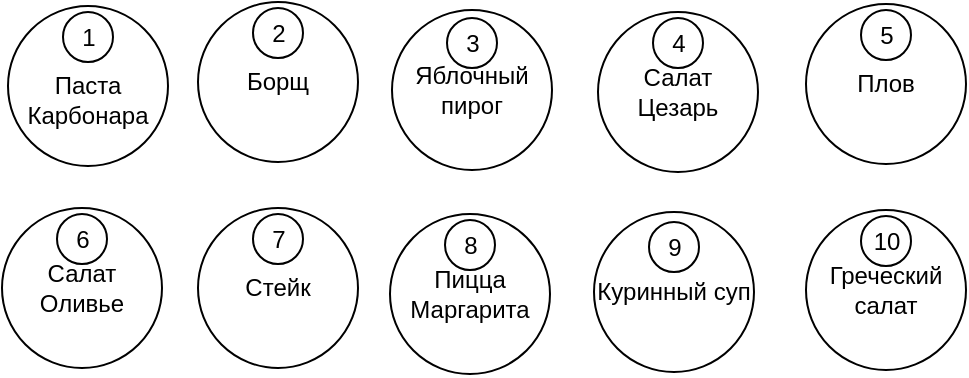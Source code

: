 <mxfile version="26.2.14" pages="7">
  <diagram name="Узел рецепты" id="YcXk2aFNmxEJI4LFfyh6">
    <mxGraphModel dx="522" dy="988" grid="0" gridSize="10" guides="1" tooltips="1" connect="1" arrows="1" fold="1" page="0" pageScale="1" pageWidth="827" pageHeight="1169" math="0" shadow="0">
      <root>
        <mxCell id="0" />
        <mxCell id="1" parent="0" />
        <mxCell id="aPyB3BKxIuu11NFpz85e-3" value="" style="group" vertex="1" connectable="0" parent="1">
          <mxGeometry x="215" y="-28" width="80" height="80" as="geometry" />
        </mxCell>
        <mxCell id="aPyB3BKxIuu11NFpz85e-6" value="" style="group" vertex="1" connectable="0" parent="aPyB3BKxIuu11NFpz85e-3">
          <mxGeometry width="80" height="80" as="geometry" />
        </mxCell>
        <mxCell id="aPyB3BKxIuu11NFpz85e-1" value="&lt;div&gt;&lt;br&gt;&lt;/div&gt;Паста Карбонара" style="ellipse;whiteSpace=wrap;html=1;aspect=fixed;" vertex="1" parent="aPyB3BKxIuu11NFpz85e-6">
          <mxGeometry width="80" height="80" as="geometry" />
        </mxCell>
        <mxCell id="aPyB3BKxIuu11NFpz85e-2" value="1" style="ellipse;whiteSpace=wrap;html=1;aspect=fixed;" vertex="1" parent="aPyB3BKxIuu11NFpz85e-6">
          <mxGeometry x="27.5" y="3" width="25" height="25" as="geometry" />
        </mxCell>
        <mxCell id="aPyB3BKxIuu11NFpz85e-7" value="" style="group" vertex="1" connectable="0" parent="1">
          <mxGeometry x="310" y="-30" width="80" height="80" as="geometry" />
        </mxCell>
        <mxCell id="aPyB3BKxIuu11NFpz85e-8" value="Борщ" style="ellipse;whiteSpace=wrap;html=1;aspect=fixed;" vertex="1" parent="aPyB3BKxIuu11NFpz85e-7">
          <mxGeometry width="80" height="80" as="geometry" />
        </mxCell>
        <mxCell id="aPyB3BKxIuu11NFpz85e-9" value="2" style="ellipse;whiteSpace=wrap;html=1;aspect=fixed;" vertex="1" parent="aPyB3BKxIuu11NFpz85e-7">
          <mxGeometry x="27.5" y="3" width="25" height="25" as="geometry" />
        </mxCell>
        <mxCell id="aPyB3BKxIuu11NFpz85e-10" value="" style="group" vertex="1" connectable="0" parent="1">
          <mxGeometry x="212" y="73" width="80" height="80" as="geometry" />
        </mxCell>
        <mxCell id="aPyB3BKxIuu11NFpz85e-11" value="Салат Оливье" style="ellipse;whiteSpace=wrap;html=1;aspect=fixed;" vertex="1" parent="aPyB3BKxIuu11NFpz85e-10">
          <mxGeometry width="80" height="80" as="geometry" />
        </mxCell>
        <mxCell id="aPyB3BKxIuu11NFpz85e-12" value="6" style="ellipse;whiteSpace=wrap;html=1;aspect=fixed;" vertex="1" parent="aPyB3BKxIuu11NFpz85e-10">
          <mxGeometry x="27.5" y="3" width="25" height="25" as="geometry" />
        </mxCell>
        <mxCell id="aPyB3BKxIuu11NFpz85e-13" value="" style="group" vertex="1" connectable="0" parent="1">
          <mxGeometry x="310" y="73" width="80" height="80" as="geometry" />
        </mxCell>
        <mxCell id="aPyB3BKxIuu11NFpz85e-14" value="Стейк" style="ellipse;whiteSpace=wrap;html=1;aspect=fixed;" vertex="1" parent="aPyB3BKxIuu11NFpz85e-13">
          <mxGeometry width="80" height="80" as="geometry" />
        </mxCell>
        <mxCell id="aPyB3BKxIuu11NFpz85e-15" value="7" style="ellipse;whiteSpace=wrap;html=1;aspect=fixed;" vertex="1" parent="aPyB3BKxIuu11NFpz85e-13">
          <mxGeometry x="27.5" y="3" width="25" height="25" as="geometry" />
        </mxCell>
        <mxCell id="aPyB3BKxIuu11NFpz85e-16" value="" style="group" vertex="1" connectable="0" parent="1">
          <mxGeometry x="406" y="76" width="80" height="80" as="geometry" />
        </mxCell>
        <mxCell id="aPyB3BKxIuu11NFpz85e-17" value="Пицца Маргарита" style="ellipse;whiteSpace=wrap;html=1;aspect=fixed;" vertex="1" parent="aPyB3BKxIuu11NFpz85e-16">
          <mxGeometry width="80" height="80" as="geometry" />
        </mxCell>
        <mxCell id="aPyB3BKxIuu11NFpz85e-18" value="8" style="ellipse;whiteSpace=wrap;html=1;aspect=fixed;" vertex="1" parent="aPyB3BKxIuu11NFpz85e-16">
          <mxGeometry x="27.5" y="3" width="25" height="25" as="geometry" />
        </mxCell>
        <mxCell id="aPyB3BKxIuu11NFpz85e-19" value="" style="group" vertex="1" connectable="0" parent="1">
          <mxGeometry x="508" y="77" width="80" height="80" as="geometry" />
        </mxCell>
        <mxCell id="aPyB3BKxIuu11NFpz85e-20" value="Куринный суп" style="ellipse;whiteSpace=wrap;html=1;aspect=fixed;" vertex="1" parent="aPyB3BKxIuu11NFpz85e-19">
          <mxGeometry y="-2" width="80" height="80" as="geometry" />
        </mxCell>
        <mxCell id="aPyB3BKxIuu11NFpz85e-21" value="9" style="ellipse;whiteSpace=wrap;html=1;aspect=fixed;" vertex="1" parent="aPyB3BKxIuu11NFpz85e-19">
          <mxGeometry x="27.5" y="3" width="25" height="25" as="geometry" />
        </mxCell>
        <mxCell id="aPyB3BKxIuu11NFpz85e-22" value="" style="group" vertex="1" connectable="0" parent="1">
          <mxGeometry x="614" y="74" width="80" height="80" as="geometry" />
        </mxCell>
        <mxCell id="aPyB3BKxIuu11NFpz85e-23" value="Греческий салат" style="ellipse;whiteSpace=wrap;html=1;aspect=fixed;" vertex="1" parent="aPyB3BKxIuu11NFpz85e-22">
          <mxGeometry width="80" height="80" as="geometry" />
        </mxCell>
        <mxCell id="aPyB3BKxIuu11NFpz85e-24" value="10" style="ellipse;whiteSpace=wrap;html=1;aspect=fixed;" vertex="1" parent="aPyB3BKxIuu11NFpz85e-22">
          <mxGeometry x="27.5" y="3" width="25" height="25" as="geometry" />
        </mxCell>
        <mxCell id="aPyB3BKxIuu11NFpz85e-25" value="" style="group" vertex="1" connectable="0" parent="1">
          <mxGeometry x="614" y="-29" width="80" height="80" as="geometry" />
        </mxCell>
        <mxCell id="aPyB3BKxIuu11NFpz85e-26" value="Плов" style="ellipse;whiteSpace=wrap;html=1;aspect=fixed;" vertex="1" parent="aPyB3BKxIuu11NFpz85e-25">
          <mxGeometry width="80" height="80" as="geometry" />
        </mxCell>
        <mxCell id="aPyB3BKxIuu11NFpz85e-27" value="5" style="ellipse;whiteSpace=wrap;html=1;aspect=fixed;" vertex="1" parent="aPyB3BKxIuu11NFpz85e-25">
          <mxGeometry x="27.5" y="3" width="25" height="25" as="geometry" />
        </mxCell>
        <mxCell id="aPyB3BKxIuu11NFpz85e-28" value="" style="group" vertex="1" connectable="0" parent="1">
          <mxGeometry x="510" y="-25" width="80" height="80" as="geometry" />
        </mxCell>
        <mxCell id="aPyB3BKxIuu11NFpz85e-29" value="Салат Цезарь" style="ellipse;whiteSpace=wrap;html=1;aspect=fixed;" vertex="1" parent="aPyB3BKxIuu11NFpz85e-28">
          <mxGeometry width="80" height="80" as="geometry" />
        </mxCell>
        <mxCell id="aPyB3BKxIuu11NFpz85e-30" value="4" style="ellipse;whiteSpace=wrap;html=1;aspect=fixed;" vertex="1" parent="aPyB3BKxIuu11NFpz85e-28">
          <mxGeometry x="27.5" y="3" width="25" height="25" as="geometry" />
        </mxCell>
        <mxCell id="aPyB3BKxIuu11NFpz85e-31" value="" style="group" vertex="1" connectable="0" parent="1">
          <mxGeometry x="407" y="-25" width="80" height="80" as="geometry" />
        </mxCell>
        <mxCell id="aPyB3BKxIuu11NFpz85e-32" value="Яблочный пирог" style="ellipse;whiteSpace=wrap;html=1;aspect=fixed;" vertex="1" parent="aPyB3BKxIuu11NFpz85e-31">
          <mxGeometry y="-1" width="80" height="80" as="geometry" />
        </mxCell>
        <mxCell id="aPyB3BKxIuu11NFpz85e-33" value="3" style="ellipse;whiteSpace=wrap;html=1;aspect=fixed;" vertex="1" parent="aPyB3BKxIuu11NFpz85e-31">
          <mxGeometry x="27.5" y="3" width="25" height="25" as="geometry" />
        </mxCell>
      </root>
    </mxGraphModel>
  </diagram>
  <diagram id="gN-GXz72MeOAvEfHq7pw" name="Узел ингредиенты">
    <mxGraphModel dx="812" dy="846" grid="0" gridSize="10" guides="1" tooltips="1" connect="1" arrows="1" fold="1" page="0" pageScale="1" pageWidth="827" pageHeight="1169" math="0" shadow="0">
      <root>
        <mxCell id="0" />
        <mxCell id="1" parent="0" />
        <mxCell id="D4j9HnzLpIyBCD0Shmae-3" value="" style="group" vertex="1" connectable="0" parent="1">
          <mxGeometry x="-354" y="-29" width="80" height="80" as="geometry" />
        </mxCell>
        <mxCell id="D4j9HnzLpIyBCD0Shmae-1" value="Спагетти&lt;div&gt;(Зерновые)&lt;/div&gt;" style="whiteSpace=wrap;html=1;aspect=fixed;" vertex="1" parent="D4j9HnzLpIyBCD0Shmae-3">
          <mxGeometry width="80" height="80" as="geometry" />
        </mxCell>
        <mxCell id="D4j9HnzLpIyBCD0Shmae-2" value="1" style="whiteSpace=wrap;html=1;aspect=fixed;" vertex="1" parent="D4j9HnzLpIyBCD0Shmae-3">
          <mxGeometry x="30.5" width="19" height="19" as="geometry" />
        </mxCell>
        <mxCell id="D4j9HnzLpIyBCD0Shmae-4" value="" style="group" vertex="1" connectable="0" parent="1">
          <mxGeometry x="-243" y="-28" width="80" height="80" as="geometry" />
        </mxCell>
        <mxCell id="D4j9HnzLpIyBCD0Shmae-5" value="Яйца&lt;div&gt;(Молочные продукты)&lt;/div&gt;" style="whiteSpace=wrap;html=1;aspect=fixed;" vertex="1" parent="D4j9HnzLpIyBCD0Shmae-4">
          <mxGeometry width="80" height="80" as="geometry" />
        </mxCell>
        <mxCell id="D4j9HnzLpIyBCD0Shmae-6" value="2" style="whiteSpace=wrap;html=1;aspect=fixed;" vertex="1" parent="D4j9HnzLpIyBCD0Shmae-4">
          <mxGeometry x="30.5" width="19" height="19" as="geometry" />
        </mxCell>
        <mxCell id="D4j9HnzLpIyBCD0Shmae-7" value="" style="group" vertex="1" connectable="0" parent="1">
          <mxGeometry x="-349" y="81" width="80" height="80" as="geometry" />
        </mxCell>
        <mxCell id="D4j9HnzLpIyBCD0Shmae-8" value="Свекла&lt;div&gt;(Овощи)&lt;/div&gt;" style="whiteSpace=wrap;html=1;aspect=fixed;" vertex="1" parent="D4j9HnzLpIyBCD0Shmae-7">
          <mxGeometry width="80" height="80" as="geometry" />
        </mxCell>
        <mxCell id="D4j9HnzLpIyBCD0Shmae-9" value="6" style="whiteSpace=wrap;html=1;aspect=fixed;" vertex="1" parent="D4j9HnzLpIyBCD0Shmae-7">
          <mxGeometry x="30.5" width="19" height="19" as="geometry" />
        </mxCell>
        <mxCell id="D4j9HnzLpIyBCD0Shmae-10" value="" style="group" vertex="1" connectable="0" parent="1">
          <mxGeometry x="-232" y="296" width="80" height="80" as="geometry" />
        </mxCell>
        <mxCell id="D4j9HnzLpIyBCD0Shmae-11" value="&#xa;&lt;span style=&quot;color: rgb(0, 0, 0); font-family: Helvetica; font-size: 12px; font-style: normal; font-variant-ligatures: normal; font-variant-caps: normal; font-weight: 400; letter-spacing: normal; orphans: 2; text-align: center; text-indent: 0px; text-transform: none; widows: 2; word-spacing: 0px; -webkit-text-stroke-width: 0px; white-space: normal; background-color: rgb(255, 255, 255); text-decoration-thickness: initial; text-decoration-style: initial; text-decoration-color: initial; display: inline !important; float: none;&quot;&gt;Томаты&lt;/span&gt;&lt;div style=&quot;forced-color-adjust: none; color: rgb(0, 0, 0); font-family: Helvetica; font-size: 12px; font-style: normal; font-variant-ligatures: normal; font-variant-caps: normal; font-weight: 400; letter-spacing: normal; orphans: 2; text-align: center; text-indent: 0px; text-transform: none; widows: 2; word-spacing: 0px; -webkit-text-stroke-width: 0px; white-space: normal; background-color: rgb(255, 255, 255); text-decoration-thickness: initial; text-decoration-style: initial; text-decoration-color: initial;&quot;&gt;(Овощи)&lt;/div&gt;&#xa;&#xa;" style="whiteSpace=wrap;html=1;aspect=fixed;" vertex="1" parent="D4j9HnzLpIyBCD0Shmae-10">
          <mxGeometry width="80" height="80" as="geometry" />
        </mxCell>
        <mxCell id="D4j9HnzLpIyBCD0Shmae-12" value="17" style="whiteSpace=wrap;html=1;aspect=fixed;" vertex="1" parent="D4j9HnzLpIyBCD0Shmae-10">
          <mxGeometry x="30.5" width="19" height="19" as="geometry" />
        </mxCell>
        <mxCell id="D4j9HnzLpIyBCD0Shmae-13" value="" style="group" vertex="1" connectable="0" parent="1">
          <mxGeometry x="-349" y="296" width="80" height="80" as="geometry" />
        </mxCell>
        <mxCell id="D4j9HnzLpIyBCD0Shmae-14" value="Говядина&lt;div&gt;(Мясо)&lt;/div&gt;" style="whiteSpace=wrap;html=1;aspect=fixed;" vertex="1" parent="D4j9HnzLpIyBCD0Shmae-13">
          <mxGeometry width="80" height="80" as="geometry" />
        </mxCell>
        <mxCell id="D4j9HnzLpIyBCD0Shmae-15" value="16" style="whiteSpace=wrap;html=1;aspect=fixed;" vertex="1" parent="D4j9HnzLpIyBCD0Shmae-13">
          <mxGeometry x="30.5" width="19" height="19" as="geometry" />
        </mxCell>
        <mxCell id="D4j9HnzLpIyBCD0Shmae-16" value="" style="group" vertex="1" connectable="0" parent="1">
          <mxGeometry x="-349" y="189" width="80" height="80" as="geometry" />
        </mxCell>
        <mxCell id="D4j9HnzLpIyBCD0Shmae-17" value="Молоко&lt;div&gt;(Молочные продукты)&lt;/div&gt;" style="whiteSpace=wrap;html=1;aspect=fixed;" vertex="1" parent="D4j9HnzLpIyBCD0Shmae-16">
          <mxGeometry width="80" height="80" as="geometry" />
        </mxCell>
        <mxCell id="D4j9HnzLpIyBCD0Shmae-18" value="11" style="whiteSpace=wrap;html=1;aspect=fixed;" vertex="1" parent="D4j9HnzLpIyBCD0Shmae-16">
          <mxGeometry x="30.5" width="19" height="19" as="geometry" />
        </mxCell>
        <mxCell id="D4j9HnzLpIyBCD0Shmae-19" value="" style="group" vertex="1" connectable="0" parent="1">
          <mxGeometry x="-244" y="77" width="80" height="80" as="geometry" />
        </mxCell>
        <mxCell id="D4j9HnzLpIyBCD0Shmae-20" value="Морковь&lt;div&gt;(Овощи)&lt;/div&gt;" style="whiteSpace=wrap;html=1;aspect=fixed;" vertex="1" parent="D4j9HnzLpIyBCD0Shmae-19">
          <mxGeometry width="80" height="80" as="geometry" />
        </mxCell>
        <mxCell id="D4j9HnzLpIyBCD0Shmae-21" value="7" style="whiteSpace=wrap;html=1;aspect=fixed;" vertex="1" parent="D4j9HnzLpIyBCD0Shmae-19">
          <mxGeometry x="30.5" width="19" height="19" as="geometry" />
        </mxCell>
        <mxCell id="D4j9HnzLpIyBCD0Shmae-22" value="" style="group" vertex="1" connectable="0" parent="1">
          <mxGeometry x="-244" y="189" width="80" height="80" as="geometry" />
        </mxCell>
        <mxCell id="D4j9HnzLpIyBCD0Shmae-23" value="&lt;div&gt;&lt;br&gt;&lt;/div&gt;Масло сливочное&amp;nbsp;&lt;div&gt;(Молочные продукты)&lt;/div&gt;" style="whiteSpace=wrap;html=1;aspect=fixed;" vertex="1" parent="D4j9HnzLpIyBCD0Shmae-22">
          <mxGeometry width="80" height="80" as="geometry" />
        </mxCell>
        <mxCell id="D4j9HnzLpIyBCD0Shmae-24" value="12" style="whiteSpace=wrap;html=1;aspect=fixed;" vertex="1" parent="D4j9HnzLpIyBCD0Shmae-22">
          <mxGeometry x="30.5" width="19" height="19" as="geometry" />
        </mxCell>
        <mxCell id="D4j9HnzLpIyBCD0Shmae-25" value="" style="group" vertex="1" connectable="0" parent="1">
          <mxGeometry x="-135" y="189" width="80" height="80" as="geometry" />
        </mxCell>
        <mxCell id="D4j9HnzLpIyBCD0Shmae-26" value="Гренки&lt;div&gt;(Хлебобу-&lt;/div&gt;&lt;div&gt;лочные)&lt;/div&gt;" style="whiteSpace=wrap;html=1;aspect=fixed;" vertex="1" parent="D4j9HnzLpIyBCD0Shmae-25">
          <mxGeometry width="80" height="80" as="geometry" />
        </mxCell>
        <mxCell id="D4j9HnzLpIyBCD0Shmae-27" value="13" style="whiteSpace=wrap;html=1;aspect=fixed;" vertex="1" parent="D4j9HnzLpIyBCD0Shmae-25">
          <mxGeometry x="30.5" width="19" height="19" as="geometry" />
        </mxCell>
        <mxCell id="D4j9HnzLpIyBCD0Shmae-28" value="" style="group" vertex="1" connectable="0" parent="1">
          <mxGeometry x="-25" y="189" width="80" height="80" as="geometry" />
        </mxCell>
        <mxCell id="D4j9HnzLpIyBCD0Shmae-29" value="Рис&lt;div&gt;(Зерновые)&lt;/div&gt;" style="whiteSpace=wrap;html=1;aspect=fixed;" vertex="1" parent="D4j9HnzLpIyBCD0Shmae-28">
          <mxGeometry width="80" height="80" as="geometry" />
        </mxCell>
        <mxCell id="D4j9HnzLpIyBCD0Shmae-30" value="14" style="whiteSpace=wrap;html=1;aspect=fixed;" vertex="1" parent="D4j9HnzLpIyBCD0Shmae-28">
          <mxGeometry x="30.5" width="19" height="19" as="geometry" />
        </mxCell>
        <mxCell id="D4j9HnzLpIyBCD0Shmae-31" value="" style="group" vertex="1" connectable="0" parent="1">
          <mxGeometry x="92" y="189" width="80" height="80" as="geometry" />
        </mxCell>
        <mxCell id="D4j9HnzLpIyBCD0Shmae-32" value="Картофель&lt;div&gt;(Овощи)&lt;/div&gt;" style="whiteSpace=wrap;html=1;aspect=fixed;" vertex="1" parent="D4j9HnzLpIyBCD0Shmae-31">
          <mxGeometry width="80" height="80" as="geometry" />
        </mxCell>
        <mxCell id="D4j9HnzLpIyBCD0Shmae-33" value="15" style="whiteSpace=wrap;html=1;aspect=fixed;" vertex="1" parent="D4j9HnzLpIyBCD0Shmae-31">
          <mxGeometry x="30.5" width="19" height="19" as="geometry" />
        </mxCell>
        <mxCell id="D4j9HnzLpIyBCD0Shmae-34" value="" style="group" vertex="1" connectable="0" parent="1">
          <mxGeometry x="-135" y="77" width="80" height="80" as="geometry" />
        </mxCell>
        <mxCell id="D4j9HnzLpIyBCD0Shmae-35" value="Лук&lt;div&gt;(Овощи)&lt;/div&gt;" style="whiteSpace=wrap;html=1;aspect=fixed;" vertex="1" parent="D4j9HnzLpIyBCD0Shmae-34">
          <mxGeometry width="80" height="80" as="geometry" />
        </mxCell>
        <mxCell id="D4j9HnzLpIyBCD0Shmae-36" value="8" style="whiteSpace=wrap;html=1;aspect=fixed;" vertex="1" parent="D4j9HnzLpIyBCD0Shmae-34">
          <mxGeometry x="30.5" width="19" height="19" as="geometry" />
        </mxCell>
        <mxCell id="D4j9HnzLpIyBCD0Shmae-37" value="" style="group" vertex="1" connectable="0" parent="1">
          <mxGeometry x="-27" y="77" width="80" height="80" as="geometry" />
        </mxCell>
        <mxCell id="D4j9HnzLpIyBCD0Shmae-38" value="Яблоки&lt;div&gt;(Фрукты)&lt;/div&gt;" style="whiteSpace=wrap;html=1;aspect=fixed;" vertex="1" parent="D4j9HnzLpIyBCD0Shmae-37">
          <mxGeometry width="80" height="80" as="geometry" />
        </mxCell>
        <mxCell id="D4j9HnzLpIyBCD0Shmae-39" value="9" style="whiteSpace=wrap;html=1;aspect=fixed;" vertex="1" parent="D4j9HnzLpIyBCD0Shmae-37">
          <mxGeometry x="30.5" width="19" height="19" as="geometry" />
        </mxCell>
        <mxCell id="D4j9HnzLpIyBCD0Shmae-40" value="" style="group" vertex="1" connectable="0" parent="1">
          <mxGeometry x="93" y="77" width="80" height="80" as="geometry" />
        </mxCell>
        <mxCell id="D4j9HnzLpIyBCD0Shmae-41" value="Мука&lt;div&gt;(Зерновые)&lt;/div&gt;" style="whiteSpace=wrap;html=1;aspect=fixed;" vertex="1" parent="D4j9HnzLpIyBCD0Shmae-40">
          <mxGeometry width="80" height="80" as="geometry" />
        </mxCell>
        <mxCell id="D4j9HnzLpIyBCD0Shmae-42" value="10" style="whiteSpace=wrap;html=1;aspect=fixed;" vertex="1" parent="D4j9HnzLpIyBCD0Shmae-40">
          <mxGeometry x="30.5" width="19" height="19" as="geometry" />
        </mxCell>
        <mxCell id="D4j9HnzLpIyBCD0Shmae-43" value="" style="group" vertex="1" connectable="0" parent="1">
          <mxGeometry x="92" y="-28" width="80" height="80" as="geometry" />
        </mxCell>
        <mxCell id="D4j9HnzLpIyBCD0Shmae-44" value="Сливки&lt;div&gt;(Молочные продукты)&lt;/div&gt;" style="whiteSpace=wrap;html=1;aspect=fixed;" vertex="1" parent="D4j9HnzLpIyBCD0Shmae-43">
          <mxGeometry width="80" height="80" as="geometry" />
        </mxCell>
        <mxCell id="D4j9HnzLpIyBCD0Shmae-45" value="5" style="whiteSpace=wrap;html=1;aspect=fixed;" vertex="1" parent="D4j9HnzLpIyBCD0Shmae-43">
          <mxGeometry x="30.5" width="19" height="19" as="geometry" />
        </mxCell>
        <mxCell id="D4j9HnzLpIyBCD0Shmae-46" value="4" style="group" vertex="1" connectable="0" parent="1">
          <mxGeometry x="-27" y="-28" width="80" height="80" as="geometry" />
        </mxCell>
        <mxCell id="D4j9HnzLpIyBCD0Shmae-47" value="Сыр&lt;div&gt;(Молочные продукты)&lt;/div&gt;" style="whiteSpace=wrap;html=1;aspect=fixed;" vertex="1" parent="D4j9HnzLpIyBCD0Shmae-46">
          <mxGeometry width="80" height="80" as="geometry" />
        </mxCell>
        <mxCell id="D4j9HnzLpIyBCD0Shmae-48" value="4" style="whiteSpace=wrap;html=1;aspect=fixed;" vertex="1" parent="D4j9HnzLpIyBCD0Shmae-46">
          <mxGeometry x="30.5" width="19" height="19" as="geometry" />
        </mxCell>
        <mxCell id="D4j9HnzLpIyBCD0Shmae-49" value="" style="group" vertex="1" connectable="0" parent="1">
          <mxGeometry x="-135" y="-26" width="80" height="80" as="geometry" />
        </mxCell>
        <mxCell id="D4j9HnzLpIyBCD0Shmae-50" value="Бекон&lt;div&gt;(Мясо)&lt;/div&gt;" style="whiteSpace=wrap;html=1;aspect=fixed;" vertex="1" parent="D4j9HnzLpIyBCD0Shmae-49">
          <mxGeometry width="80" height="80" as="geometry" />
        </mxCell>
        <mxCell id="D4j9HnzLpIyBCD0Shmae-51" value="3" style="whiteSpace=wrap;html=1;aspect=fixed;" vertex="1" parent="D4j9HnzLpIyBCD0Shmae-49">
          <mxGeometry x="30.5" width="19" height="19" as="geometry" />
        </mxCell>
        <mxCell id="D4j9HnzLpIyBCD0Shmae-52" value="" style="group" vertex="1" connectable="0" parent="1">
          <mxGeometry x="-125" y="401" width="80" height="80" as="geometry" />
        </mxCell>
        <mxCell id="D4j9HnzLpIyBCD0Shmae-53" value="Салат&lt;div&gt;(Овощи)&lt;/div&gt;" style="whiteSpace=wrap;html=1;aspect=fixed;" vertex="1" parent="D4j9HnzLpIyBCD0Shmae-52">
          <mxGeometry width="80" height="80" as="geometry" />
        </mxCell>
        <mxCell id="D4j9HnzLpIyBCD0Shmae-54" value="23" style="whiteSpace=wrap;html=1;aspect=fixed;" vertex="1" parent="D4j9HnzLpIyBCD0Shmae-52">
          <mxGeometry x="30.5" width="19" height="19" as="geometry" />
        </mxCell>
        <mxCell id="D4j9HnzLpIyBCD0Shmae-55" value="" style="group" vertex="1" connectable="0" parent="1">
          <mxGeometry x="-229" y="401" width="80" height="80" as="geometry" />
        </mxCell>
        <mxCell id="D4j9HnzLpIyBCD0Shmae-56" value="Майонез&lt;div&gt;(Молочные продукты)&lt;/div&gt;" style="whiteSpace=wrap;html=1;aspect=fixed;" vertex="1" parent="D4j9HnzLpIyBCD0Shmae-55">
          <mxGeometry width="80" height="80" as="geometry" />
        </mxCell>
        <mxCell id="D4j9HnzLpIyBCD0Shmae-57" value="22" style="whiteSpace=wrap;html=1;aspect=fixed;" vertex="1" parent="D4j9HnzLpIyBCD0Shmae-55">
          <mxGeometry x="30.5" width="19" height="19" as="geometry" />
        </mxCell>
        <mxCell id="D4j9HnzLpIyBCD0Shmae-58" value="" style="group" vertex="1" connectable="0" parent="1">
          <mxGeometry x="-346" y="401" width="80" height="80" as="geometry" />
        </mxCell>
        <mxCell id="D4j9HnzLpIyBCD0Shmae-59" value="Курица&lt;div&gt;(Мясо)&lt;/div&gt;" style="whiteSpace=wrap;html=1;aspect=fixed;" vertex="1" parent="D4j9HnzLpIyBCD0Shmae-58">
          <mxGeometry width="80" height="80" as="geometry" />
        </mxCell>
        <mxCell id="D4j9HnzLpIyBCD0Shmae-60" value="21" style="whiteSpace=wrap;html=1;aspect=fixed;" vertex="1" parent="D4j9HnzLpIyBCD0Shmae-58">
          <mxGeometry x="30.5" width="19" height="19" as="geometry" />
        </mxCell>
        <mxCell id="D4j9HnzLpIyBCD0Shmae-61" value="" style="group" vertex="1" connectable="0" parent="1">
          <mxGeometry x="95" y="291" width="80" height="80" as="geometry" />
        </mxCell>
        <mxCell id="D4j9HnzLpIyBCD0Shmae-62" value="Фета&lt;div&gt;(Молочные продукты)&lt;/div&gt;" style="whiteSpace=wrap;html=1;aspect=fixed;" vertex="1" parent="D4j9HnzLpIyBCD0Shmae-61">
          <mxGeometry width="80" height="80" as="geometry" />
        </mxCell>
        <mxCell id="D4j9HnzLpIyBCD0Shmae-63" value="20" style="whiteSpace=wrap;html=1;aspect=fixed;" vertex="1" parent="D4j9HnzLpIyBCD0Shmae-61">
          <mxGeometry x="30.5" width="19" height="19" as="geometry" />
        </mxCell>
        <mxCell id="D4j9HnzLpIyBCD0Shmae-64" value="" style="group" vertex="1" connectable="0" parent="1">
          <mxGeometry x="-17" y="291" width="80" height="80" as="geometry" />
        </mxCell>
        <mxCell id="D4j9HnzLpIyBCD0Shmae-65" value="Огурцы&lt;div&gt;(Овощи)&lt;/div&gt;" style="whiteSpace=wrap;html=1;aspect=fixed;" vertex="1" parent="D4j9HnzLpIyBCD0Shmae-64">
          <mxGeometry width="80" height="80" as="geometry" />
        </mxCell>
        <mxCell id="D4j9HnzLpIyBCD0Shmae-66" value="19" style="whiteSpace=wrap;html=1;aspect=fixed;" vertex="1" parent="D4j9HnzLpIyBCD0Shmae-64">
          <mxGeometry x="30.5" width="19" height="19" as="geometry" />
        </mxCell>
        <mxCell id="D4j9HnzLpIyBCD0Shmae-67" value="" style="group" vertex="1" connectable="0" parent="1">
          <mxGeometry x="-128" y="291" width="80" height="80" as="geometry" />
        </mxCell>
        <mxCell id="D4j9HnzLpIyBCD0Shmae-68" value="Моцарелла&lt;div&gt;(Молочные продукты)&lt;/div&gt;" style="whiteSpace=wrap;html=1;aspect=fixed;" vertex="1" parent="D4j9HnzLpIyBCD0Shmae-67">
          <mxGeometry width="80" height="80" as="geometry" />
        </mxCell>
        <mxCell id="D4j9HnzLpIyBCD0Shmae-69" value="18" style="whiteSpace=wrap;html=1;aspect=fixed;" vertex="1" parent="D4j9HnzLpIyBCD0Shmae-67">
          <mxGeometry x="30.5" width="19" height="19" as="geometry" />
        </mxCell>
        <mxCell id="U0ug7lb9W6J4fYZc6dBj-1" value="" style="group" vertex="1" connectable="0" parent="1">
          <mxGeometry x="-19" y="398" width="80" height="80" as="geometry" />
        </mxCell>
        <mxCell id="U0ug7lb9W6J4fYZc6dBj-2" value="Зеленый горошек&lt;div&gt;(Консервы)&lt;/div&gt;" style="whiteSpace=wrap;html=1;aspect=fixed;" vertex="1" parent="U0ug7lb9W6J4fYZc6dBj-1">
          <mxGeometry width="80" height="80" as="geometry" />
        </mxCell>
        <mxCell id="U0ug7lb9W6J4fYZc6dBj-3" value="24" style="whiteSpace=wrap;html=1;aspect=fixed;" vertex="1" parent="U0ug7lb9W6J4fYZc6dBj-1">
          <mxGeometry x="30.5" width="19" height="19" as="geometry" />
        </mxCell>
      </root>
    </mxGraphModel>
  </diagram>
  <diagram id="pVMPefN_oNMELjsNlptS" name="Узел техники приготовления">
    <mxGraphModel dx="875" dy="935" grid="0" gridSize="10" guides="1" tooltips="1" connect="1" arrows="1" fold="1" page="0" pageScale="1" pageWidth="827" pageHeight="1169" math="0" shadow="0">
      <root>
        <mxCell id="0" />
        <mxCell id="1" parent="0" />
        <mxCell id="NFaF_LUksCo01AQjRTST-3" value="" style="group" vertex="1" connectable="0" parent="1">
          <mxGeometry x="-108" y="-57" width="80" height="80" as="geometry" />
        </mxCell>
        <mxCell id="NFaF_LUksCo01AQjRTST-1" value="Жарка" style="rhombus;whiteSpace=wrap;html=1;" vertex="1" parent="NFaF_LUksCo01AQjRTST-3">
          <mxGeometry width="80" height="80" as="geometry" />
        </mxCell>
        <mxCell id="NFaF_LUksCo01AQjRTST-2" value="2" style="rhombus;whiteSpace=wrap;html=1;" vertex="1" parent="NFaF_LUksCo01AQjRTST-3">
          <mxGeometry x="24.5" width="31" height="30" as="geometry" />
        </mxCell>
        <mxCell id="NFaF_LUksCo01AQjRTST-7" value="" style="group" vertex="1" connectable="0" parent="1">
          <mxGeometry x="-210" y="-59" width="80" height="80" as="geometry" />
        </mxCell>
        <mxCell id="NFaF_LUksCo01AQjRTST-8" value="Варка" style="rhombus;whiteSpace=wrap;html=1;" vertex="1" parent="NFaF_LUksCo01AQjRTST-7">
          <mxGeometry width="80" height="80" as="geometry" />
        </mxCell>
        <mxCell id="NFaF_LUksCo01AQjRTST-9" value="1" style="rhombus;whiteSpace=wrap;html=1;" vertex="1" parent="NFaF_LUksCo01AQjRTST-7">
          <mxGeometry x="24.5" width="31" height="30" as="geometry" />
        </mxCell>
        <mxCell id="NFaF_LUksCo01AQjRTST-35" value="" style="group" vertex="1" connectable="0" parent="1">
          <mxGeometry x="-210" y="51" width="80" height="80" as="geometry" />
        </mxCell>
        <mxCell id="NFaF_LUksCo01AQjRTST-36" value="Разделка" style="rhombus;whiteSpace=wrap;html=1;" vertex="1" parent="NFaF_LUksCo01AQjRTST-35">
          <mxGeometry width="80" height="80" as="geometry" />
        </mxCell>
        <mxCell id="NFaF_LUksCo01AQjRTST-37" value="6" style="rhombus;whiteSpace=wrap;html=1;" vertex="1" parent="NFaF_LUksCo01AQjRTST-35">
          <mxGeometry x="24.5" width="31" height="30" as="geometry" />
        </mxCell>
        <mxCell id="NFaF_LUksCo01AQjRTST-38" value="" style="group" vertex="1" connectable="0" parent="1">
          <mxGeometry x="-10" y="58" width="80" height="80" as="geometry" />
        </mxCell>
        <mxCell id="NFaF_LUksCo01AQjRTST-39" value="Маринование" style="rhombus;whiteSpace=wrap;html=1;" vertex="1" parent="NFaF_LUksCo01AQjRTST-38">
          <mxGeometry width="80" height="80" as="geometry" />
        </mxCell>
        <mxCell id="NFaF_LUksCo01AQjRTST-40" value="8" style="rhombus;whiteSpace=wrap;html=1;" vertex="1" parent="NFaF_LUksCo01AQjRTST-38">
          <mxGeometry x="24.5" width="31" height="30" as="geometry" />
        </mxCell>
        <mxCell id="NFaF_LUksCo01AQjRTST-41" value="" style="group" vertex="1" connectable="0" parent="1">
          <mxGeometry x="92" y="51" width="80" height="80" as="geometry" />
        </mxCell>
        <mxCell id="NFaF_LUksCo01AQjRTST-42" value="Смешивание" style="rhombus;whiteSpace=wrap;html=1;" vertex="1" parent="NFaF_LUksCo01AQjRTST-41">
          <mxGeometry width="80" height="80" as="geometry" />
        </mxCell>
        <mxCell id="NFaF_LUksCo01AQjRTST-43" value="9" style="rhombus;whiteSpace=wrap;html=1;" vertex="1" parent="NFaF_LUksCo01AQjRTST-41">
          <mxGeometry x="24.5" width="31" height="30" as="geometry" />
        </mxCell>
        <mxCell id="NFaF_LUksCo01AQjRTST-44" value="" style="group" vertex="1" connectable="0" parent="1">
          <mxGeometry x="92" y="-55" width="80" height="80" as="geometry" />
        </mxCell>
        <mxCell id="NFaF_LUksCo01AQjRTST-45" value="Гриль" style="rhombus;whiteSpace=wrap;html=1;" vertex="1" parent="NFaF_LUksCo01AQjRTST-44">
          <mxGeometry width="80" height="80" as="geometry" />
        </mxCell>
        <mxCell id="NFaF_LUksCo01AQjRTST-46" value="4" style="rhombus;whiteSpace=wrap;html=1;" vertex="1" parent="NFaF_LUksCo01AQjRTST-44">
          <mxGeometry x="24.5" width="31" height="30" as="geometry" />
        </mxCell>
        <mxCell id="NFaF_LUksCo01AQjRTST-47" value="" style="group" vertex="1" connectable="0" parent="1">
          <mxGeometry x="-10" y="-55" width="80" height="80" as="geometry" />
        </mxCell>
        <mxCell id="NFaF_LUksCo01AQjRTST-48" value="Выпечка" style="rhombus;whiteSpace=wrap;html=1;" vertex="1" parent="NFaF_LUksCo01AQjRTST-47">
          <mxGeometry width="80" height="80" as="geometry" />
        </mxCell>
        <mxCell id="NFaF_LUksCo01AQjRTST-49" value="3" style="rhombus;whiteSpace=wrap;html=1;" vertex="1" parent="NFaF_LUksCo01AQjRTST-47">
          <mxGeometry x="24.5" width="31" height="30" as="geometry" />
        </mxCell>
        <mxCell id="NFaF_LUksCo01AQjRTST-50" value="" style="group" vertex="1" connectable="0" parent="1">
          <mxGeometry x="190" y="-54" width="80" height="80" as="geometry" />
        </mxCell>
        <mxCell id="NFaF_LUksCo01AQjRTST-51" value="Тушение" style="rhombus;whiteSpace=wrap;html=1;" vertex="1" parent="NFaF_LUksCo01AQjRTST-50">
          <mxGeometry width="80" height="80" as="geometry" />
        </mxCell>
        <mxCell id="NFaF_LUksCo01AQjRTST-52" value="5" style="rhombus;whiteSpace=wrap;html=1;" vertex="1" parent="NFaF_LUksCo01AQjRTST-50">
          <mxGeometry x="24.5" width="31" height="30" as="geometry" />
        </mxCell>
        <mxCell id="NFaF_LUksCo01AQjRTST-53" value="" style="group" vertex="1" connectable="0" parent="1">
          <mxGeometry x="-115" y="51" width="80" height="80" as="geometry" />
        </mxCell>
        <mxCell id="NFaF_LUksCo01AQjRTST-54" value="Взбивание" style="rhombus;whiteSpace=wrap;html=1;" vertex="1" parent="NFaF_LUksCo01AQjRTST-53">
          <mxGeometry width="80" height="80" as="geometry" />
        </mxCell>
        <mxCell id="NFaF_LUksCo01AQjRTST-55" value="7" style="rhombus;whiteSpace=wrap;html=1;" vertex="1" parent="NFaF_LUksCo01AQjRTST-53">
          <mxGeometry x="24.5" width="31" height="30" as="geometry" />
        </mxCell>
        <mxCell id="NFaF_LUksCo01AQjRTST-56" value="" style="group" vertex="1" connectable="0" parent="1">
          <mxGeometry x="196" y="51" width="80" height="80" as="geometry" />
        </mxCell>
        <mxCell id="NFaF_LUksCo01AQjRTST-57" value="Нарезка" style="rhombus;whiteSpace=wrap;html=1;" vertex="1" parent="NFaF_LUksCo01AQjRTST-56">
          <mxGeometry width="80" height="80" as="geometry" />
        </mxCell>
        <mxCell id="NFaF_LUksCo01AQjRTST-58" value="10" style="rhombus;whiteSpace=wrap;html=1;" vertex="1" parent="NFaF_LUksCo01AQjRTST-56">
          <mxGeometry x="24.5" width="31" height="30" as="geometry" />
        </mxCell>
      </root>
    </mxGraphModel>
  </diagram>
  <diagram id="yXXTGQb21Y4IwBmjT6Iq" name="Узел оборудование">
    <mxGraphModel grid="0" page="0" gridSize="10" guides="1" tooltips="1" connect="1" arrows="1" fold="1" pageScale="1" pageWidth="827" pageHeight="1169" math="0" shadow="0">
      <root>
        <mxCell id="0" />
        <mxCell id="1" parent="0" />
        <mxCell id="zpyUMGvNf9hWSOcPNm8x-3" value="" style="group" vertex="1" connectable="0" parent="1">
          <mxGeometry x="-33" y="-38" width="120" height="80" as="geometry" />
        </mxCell>
        <mxCell id="zpyUMGvNf9hWSOcPNm8x-1" value="Кастрюля" style="shape=hexagon;perimeter=hexagonPerimeter2;whiteSpace=wrap;html=1;fixedSize=1;" vertex="1" parent="zpyUMGvNf9hWSOcPNm8x-3">
          <mxGeometry width="120" height="80" as="geometry" />
        </mxCell>
        <mxCell id="zpyUMGvNf9hWSOcPNm8x-2" value="1" style="shape=hexagon;perimeter=hexagonPerimeter2;whiteSpace=wrap;html=1;fixedSize=1;" vertex="1" parent="zpyUMGvNf9hWSOcPNm8x-3">
          <mxGeometry x="35.5" width="49" height="22" as="geometry" />
        </mxCell>
        <mxCell id="zpyUMGvNf9hWSOcPNm8x-7" value="" style="group" vertex="1" connectable="0" parent="1">
          <mxGeometry x="258" y="-38" width="120" height="80" as="geometry" />
        </mxCell>
        <mxCell id="zpyUMGvNf9hWSOcPNm8x-8" value="Духовка" style="shape=hexagon;perimeter=hexagonPerimeter2;whiteSpace=wrap;html=1;fixedSize=1;" vertex="1" parent="zpyUMGvNf9hWSOcPNm8x-7">
          <mxGeometry width="120" height="80" as="geometry" />
        </mxCell>
        <mxCell id="zpyUMGvNf9hWSOcPNm8x-9" value="3" style="shape=hexagon;perimeter=hexagonPerimeter2;whiteSpace=wrap;html=1;fixedSize=1;" vertex="1" parent="zpyUMGvNf9hWSOcPNm8x-7">
          <mxGeometry x="35.5" width="49" height="22" as="geometry" />
        </mxCell>
        <mxCell id="zpyUMGvNf9hWSOcPNm8x-10" value="" style="group" vertex="1" connectable="0" parent="1">
          <mxGeometry x="-36" y="84" width="120" height="80" as="geometry" />
        </mxCell>
        <mxCell id="zpyUMGvNf9hWSOcPNm8x-11" value="Сотейник" style="shape=hexagon;perimeter=hexagonPerimeter2;whiteSpace=wrap;html=1;fixedSize=1;" vertex="1" parent="zpyUMGvNf9hWSOcPNm8x-10">
          <mxGeometry width="120" height="80" as="geometry" />
        </mxCell>
        <mxCell id="zpyUMGvNf9hWSOcPNm8x-12" value="5" style="shape=hexagon;perimeter=hexagonPerimeter2;whiteSpace=wrap;html=1;fixedSize=1;" vertex="1" parent="zpyUMGvNf9hWSOcPNm8x-10">
          <mxGeometry x="35.5" width="49" height="22" as="geometry" />
        </mxCell>
        <mxCell id="zpyUMGvNf9hWSOcPNm8x-13" value="" style="group" vertex="1" connectable="0" parent="1">
          <mxGeometry x="264" y="84" width="120" height="80" as="geometry" />
        </mxCell>
        <mxCell id="zpyUMGvNf9hWSOcPNm8x-14" value="Миксер" style="shape=hexagon;perimeter=hexagonPerimeter2;whiteSpace=wrap;html=1;fixedSize=1;" vertex="1" parent="zpyUMGvNf9hWSOcPNm8x-13">
          <mxGeometry width="120" height="80" as="geometry" />
        </mxCell>
        <mxCell id="zpyUMGvNf9hWSOcPNm8x-15" value="7" style="shape=hexagon;perimeter=hexagonPerimeter2;whiteSpace=wrap;html=1;fixedSize=1;" vertex="1" parent="zpyUMGvNf9hWSOcPNm8x-13">
          <mxGeometry x="35.5" width="49" height="22" as="geometry" />
        </mxCell>
        <mxCell id="zpyUMGvNf9hWSOcPNm8x-16" value="" style="group" vertex="1" connectable="0" parent="1">
          <mxGeometry x="405" y="81" width="120" height="80" as="geometry" />
        </mxCell>
        <mxCell id="zpyUMGvNf9hWSOcPNm8x-17" value="Емкость для маринования" style="shape=hexagon;perimeter=hexagonPerimeter2;whiteSpace=wrap;html=1;fixedSize=1;" vertex="1" parent="zpyUMGvNf9hWSOcPNm8x-16">
          <mxGeometry width="120" height="80" as="geometry" />
        </mxCell>
        <mxCell id="zpyUMGvNf9hWSOcPNm8x-18" value="8" style="shape=hexagon;perimeter=hexagonPerimeter2;whiteSpace=wrap;html=1;fixedSize=1;" vertex="1" parent="zpyUMGvNf9hWSOcPNm8x-16">
          <mxGeometry x="35.5" width="49" height="22" as="geometry" />
        </mxCell>
        <mxCell id="zpyUMGvNf9hWSOcPNm8x-19" value="4" style="group" vertex="1" connectable="0" parent="1">
          <mxGeometry x="401" y="-38" width="120" height="80" as="geometry" />
        </mxCell>
        <mxCell id="zpyUMGvNf9hWSOcPNm8x-20" value="Гриль" style="shape=hexagon;perimeter=hexagonPerimeter2;whiteSpace=wrap;html=1;fixedSize=1;" vertex="1" parent="zpyUMGvNf9hWSOcPNm8x-19">
          <mxGeometry width="120" height="80" as="geometry" />
        </mxCell>
        <mxCell id="zpyUMGvNf9hWSOcPNm8x-21" value="4" style="shape=hexagon;perimeter=hexagonPerimeter2;whiteSpace=wrap;html=1;fixedSize=1;" vertex="1" parent="zpyUMGvNf9hWSOcPNm8x-19">
          <mxGeometry x="35.5" width="49" height="22" as="geometry" />
        </mxCell>
        <mxCell id="zpyUMGvNf9hWSOcPNm8x-22" value="" style="group" vertex="1" connectable="0" parent="1">
          <mxGeometry x="115" y="81" width="120" height="80" as="geometry" />
        </mxCell>
        <mxCell id="zpyUMGvNf9hWSOcPNm8x-23" value="Нож" style="shape=hexagon;perimeter=hexagonPerimeter2;whiteSpace=wrap;html=1;fixedSize=1;" vertex="1" parent="zpyUMGvNf9hWSOcPNm8x-22">
          <mxGeometry width="120" height="80" as="geometry" />
        </mxCell>
        <mxCell id="zpyUMGvNf9hWSOcPNm8x-24" value="6" style="shape=hexagon;perimeter=hexagonPerimeter2;whiteSpace=wrap;html=1;fixedSize=1;" vertex="1" parent="zpyUMGvNf9hWSOcPNm8x-22">
          <mxGeometry x="35.5" width="49" height="22" as="geometry" />
        </mxCell>
        <mxCell id="zpyUMGvNf9hWSOcPNm8x-25" value="" style="group" vertex="1" connectable="0" parent="1">
          <mxGeometry x="112" y="-38" width="120" height="80" as="geometry" />
        </mxCell>
        <mxCell id="zpyUMGvNf9hWSOcPNm8x-26" value="Сковорода" style="shape=hexagon;perimeter=hexagonPerimeter2;whiteSpace=wrap;html=1;fixedSize=1;" vertex="1" parent="zpyUMGvNf9hWSOcPNm8x-25">
          <mxGeometry width="120" height="80" as="geometry" />
        </mxCell>
        <mxCell id="zpyUMGvNf9hWSOcPNm8x-27" value="2" style="shape=hexagon;perimeter=hexagonPerimeter2;whiteSpace=wrap;html=1;fixedSize=1;" vertex="1" parent="zpyUMGvNf9hWSOcPNm8x-25">
          <mxGeometry x="35.5" width="49" height="22" as="geometry" />
        </mxCell>
        <mxCell id="zpyUMGvNf9hWSOcPNm8x-31" value="" style="group" vertex="1" connectable="0" parent="1">
          <mxGeometry x="264" y="204" width="120" height="80" as="geometry" />
        </mxCell>
        <mxCell id="zpyUMGvNf9hWSOcPNm8x-32" value="Половник" style="shape=hexagon;perimeter=hexagonPerimeter2;whiteSpace=wrap;html=1;fixedSize=1;" vertex="1" parent="zpyUMGvNf9hWSOcPNm8x-31">
          <mxGeometry width="120" height="80" as="geometry" />
        </mxCell>
        <mxCell id="zpyUMGvNf9hWSOcPNm8x-33" value="11" style="shape=hexagon;perimeter=hexagonPerimeter2;whiteSpace=wrap;html=1;fixedSize=1;" vertex="1" parent="zpyUMGvNf9hWSOcPNm8x-31">
          <mxGeometry x="35.5" width="49" height="22" as="geometry" />
        </mxCell>
        <mxCell id="zpyUMGvNf9hWSOcPNm8x-34" value="" style="group" vertex="1" connectable="0" parent="1">
          <mxGeometry x="115" y="204" width="120" height="80" as="geometry" />
        </mxCell>
        <mxCell id="zpyUMGvNf9hWSOcPNm8x-35" value="Разделочная доска" style="shape=hexagon;perimeter=hexagonPerimeter2;whiteSpace=wrap;html=1;fixedSize=1;" vertex="1" parent="zpyUMGvNf9hWSOcPNm8x-34">
          <mxGeometry width="120" height="80" as="geometry" />
        </mxCell>
        <mxCell id="zpyUMGvNf9hWSOcPNm8x-36" value="10" style="shape=hexagon;perimeter=hexagonPerimeter2;whiteSpace=wrap;html=1;fixedSize=1;" vertex="1" parent="zpyUMGvNf9hWSOcPNm8x-34">
          <mxGeometry x="35.5" width="49" height="22" as="geometry" />
        </mxCell>
        <mxCell id="zpyUMGvNf9hWSOcPNm8x-37" value="" style="group" vertex="1" connectable="0" parent="1">
          <mxGeometry x="-33" y="204" width="120" height="80" as="geometry" />
        </mxCell>
        <mxCell id="zpyUMGvNf9hWSOcPNm8x-38" value="Миска" style="shape=hexagon;perimeter=hexagonPerimeter2;whiteSpace=wrap;html=1;fixedSize=1;" vertex="1" parent="zpyUMGvNf9hWSOcPNm8x-37">
          <mxGeometry width="120" height="80" as="geometry" />
        </mxCell>
        <mxCell id="zpyUMGvNf9hWSOcPNm8x-39" value="9" style="shape=hexagon;perimeter=hexagonPerimeter2;whiteSpace=wrap;html=1;fixedSize=1;" vertex="1" parent="zpyUMGvNf9hWSOcPNm8x-37">
          <mxGeometry x="35.5" width="49" height="22" as="geometry" />
        </mxCell>
      </root>
    </mxGraphModel>
  </diagram>
  <diagram id="HC1bOA0OKX5_GIllmMc1" name="Ребро (Рецепты Ингредиенты)">
    <mxGraphModel grid="0" page="0" gridSize="10" guides="1" tooltips="1" connect="1" arrows="1" fold="1" pageScale="1" pageWidth="827" pageHeight="1169" math="0" shadow="0">
      <root>
        <mxCell id="0" />
        <mxCell id="1" parent="0" />
        <mxCell id="2UW-Lr52ra7v9_Cspp9o-1" value="" style="group" vertex="1" connectable="0" parent="1">
          <mxGeometry x="-30" y="557" width="80" height="80" as="geometry" />
        </mxCell>
        <mxCell id="2UW-Lr52ra7v9_Cspp9o-2" value="" style="group" vertex="1" connectable="0" parent="2UW-Lr52ra7v9_Cspp9o-1">
          <mxGeometry width="80" height="80" as="geometry" />
        </mxCell>
        <mxCell id="2UW-Lr52ra7v9_Cspp9o-3" value="&lt;div&gt;&lt;br&gt;&lt;/div&gt;Паста Карбонара" style="ellipse;whiteSpace=wrap;html=1;aspect=fixed;" vertex="1" parent="2UW-Lr52ra7v9_Cspp9o-2">
          <mxGeometry width="80" height="80" as="geometry" />
        </mxCell>
        <mxCell id="2UW-Lr52ra7v9_Cspp9o-4" value="1" style="ellipse;whiteSpace=wrap;html=1;aspect=fixed;" vertex="1" parent="2UW-Lr52ra7v9_Cspp9o-2">
          <mxGeometry x="27.5" y="3" width="25" height="25" as="geometry" />
        </mxCell>
        <mxCell id="2UW-Lr52ra7v9_Cspp9o-5" value="" style="group" vertex="1" connectable="0" parent="1">
          <mxGeometry x="232" y="399" width="80" height="80" as="geometry" />
        </mxCell>
        <mxCell id="2UW-Lr52ra7v9_Cspp9o-6" value="Борщ" style="ellipse;whiteSpace=wrap;html=1;aspect=fixed;" vertex="1" parent="2UW-Lr52ra7v9_Cspp9o-5">
          <mxGeometry width="80" height="80" as="geometry" />
        </mxCell>
        <mxCell id="2UW-Lr52ra7v9_Cspp9o-7" value="2" style="ellipse;whiteSpace=wrap;html=1;aspect=fixed;" vertex="1" parent="2UW-Lr52ra7v9_Cspp9o-5">
          <mxGeometry x="27.5" y="3" width="25" height="25" as="geometry" />
        </mxCell>
        <mxCell id="2UW-Lr52ra7v9_Cspp9o-8" value="" style="group" vertex="1" connectable="0" parent="1">
          <mxGeometry x="-174" y="393" width="80" height="80" as="geometry" />
        </mxCell>
        <mxCell id="2UW-Lr52ra7v9_Cspp9o-9" value="Салат Оливье" style="ellipse;whiteSpace=wrap;html=1;aspect=fixed;" vertex="1" parent="2UW-Lr52ra7v9_Cspp9o-8">
          <mxGeometry width="80" height="80" as="geometry" />
        </mxCell>
        <mxCell id="2UW-Lr52ra7v9_Cspp9o-10" value="6" style="ellipse;whiteSpace=wrap;html=1;aspect=fixed;" vertex="1" parent="2UW-Lr52ra7v9_Cspp9o-8">
          <mxGeometry x="27.5" y="3" width="25" height="25" as="geometry" />
        </mxCell>
        <mxCell id="2UW-Lr52ra7v9_Cspp9o-11" value="" style="group" vertex="1" connectable="0" parent="1">
          <mxGeometry x="200" y="76" width="80" height="80" as="geometry" />
        </mxCell>
        <mxCell id="2UW-Lr52ra7v9_Cspp9o-12" value="Стейк" style="ellipse;whiteSpace=wrap;html=1;aspect=fixed;" vertex="1" parent="2UW-Lr52ra7v9_Cspp9o-11">
          <mxGeometry width="80" height="80" as="geometry" />
        </mxCell>
        <mxCell id="2UW-Lr52ra7v9_Cspp9o-13" value="7" style="ellipse;whiteSpace=wrap;html=1;aspect=fixed;" vertex="1" parent="2UW-Lr52ra7v9_Cspp9o-11">
          <mxGeometry x="27.5" y="3" width="25" height="25" as="geometry" />
        </mxCell>
        <mxCell id="2UW-Lr52ra7v9_Cspp9o-14" value="" style="group" vertex="1" connectable="0" parent="1">
          <mxGeometry x="-736" y="110" width="80" height="80" as="geometry" />
        </mxCell>
        <mxCell id="2UW-Lr52ra7v9_Cspp9o-15" value="Пицца Маргарита" style="ellipse;whiteSpace=wrap;html=1;aspect=fixed;" vertex="1" parent="2UW-Lr52ra7v9_Cspp9o-14">
          <mxGeometry width="80" height="80" as="geometry" />
        </mxCell>
        <mxCell id="2UW-Lr52ra7v9_Cspp9o-16" value="8" style="ellipse;whiteSpace=wrap;html=1;aspect=fixed;" vertex="1" parent="2UW-Lr52ra7v9_Cspp9o-14">
          <mxGeometry x="27.5" y="3" width="25" height="25" as="geometry" />
        </mxCell>
        <mxCell id="2UW-Lr52ra7v9_Cspp9o-17" value="" style="group" vertex="1" connectable="0" parent="1">
          <mxGeometry x="-88" y="244" width="80" height="80" as="geometry" />
        </mxCell>
        <mxCell id="2UW-Lr52ra7v9_Cspp9o-18" value="Куринный суп" style="ellipse;whiteSpace=wrap;html=1;aspect=fixed;" vertex="1" parent="2UW-Lr52ra7v9_Cspp9o-17">
          <mxGeometry y="-2" width="80" height="80" as="geometry" />
        </mxCell>
        <mxCell id="2UW-Lr52ra7v9_Cspp9o-19" value="9" style="ellipse;whiteSpace=wrap;html=1;aspect=fixed;" vertex="1" parent="2UW-Lr52ra7v9_Cspp9o-17">
          <mxGeometry x="27.5" y="3" width="25" height="25" as="geometry" />
        </mxCell>
        <mxCell id="2UW-Lr52ra7v9_Cspp9o-20" value="" style="group" vertex="1" connectable="0" parent="1">
          <mxGeometry x="-480" y="126" width="80" height="80" as="geometry" />
        </mxCell>
        <mxCell id="2UW-Lr52ra7v9_Cspp9o-21" value="Греческий салат" style="ellipse;whiteSpace=wrap;html=1;aspect=fixed;" vertex="1" parent="2UW-Lr52ra7v9_Cspp9o-20">
          <mxGeometry width="80" height="80" as="geometry" />
        </mxCell>
        <mxCell id="2UW-Lr52ra7v9_Cspp9o-22" value="10" style="ellipse;whiteSpace=wrap;html=1;aspect=fixed;" vertex="1" parent="2UW-Lr52ra7v9_Cspp9o-20">
          <mxGeometry x="27.5" y="3" width="25" height="25" as="geometry" />
        </mxCell>
        <mxCell id="2UW-Lr52ra7v9_Cspp9o-23" value="" style="group" vertex="1" connectable="0" parent="1">
          <mxGeometry x="54" y="92" width="80" height="80" as="geometry" />
        </mxCell>
        <mxCell id="2UW-Lr52ra7v9_Cspp9o-24" value="Плов" style="ellipse;whiteSpace=wrap;html=1;aspect=fixed;" vertex="1" parent="2UW-Lr52ra7v9_Cspp9o-23">
          <mxGeometry width="80" height="80" as="geometry" />
        </mxCell>
        <mxCell id="2UW-Lr52ra7v9_Cspp9o-25" value="5" style="ellipse;whiteSpace=wrap;html=1;aspect=fixed;" vertex="1" parent="2UW-Lr52ra7v9_Cspp9o-23">
          <mxGeometry x="27.5" y="3" width="25" height="25" as="geometry" />
        </mxCell>
        <mxCell id="2UW-Lr52ra7v9_Cspp9o-26" value="" style="group" vertex="1" connectable="0" parent="1">
          <mxGeometry x="-526" y="605" width="80" height="80" as="geometry" />
        </mxCell>
        <mxCell id="2UW-Lr52ra7v9_Cspp9o-27" value="Салат Цезарь" style="ellipse;whiteSpace=wrap;html=1;aspect=fixed;" vertex="1" parent="2UW-Lr52ra7v9_Cspp9o-26">
          <mxGeometry width="80" height="80" as="geometry" />
        </mxCell>
        <mxCell id="2UW-Lr52ra7v9_Cspp9o-28" value="4" style="ellipse;whiteSpace=wrap;html=1;aspect=fixed;" vertex="1" parent="2UW-Lr52ra7v9_Cspp9o-26">
          <mxGeometry x="27.5" y="3" width="25" height="25" as="geometry" />
        </mxCell>
        <mxCell id="2UW-Lr52ra7v9_Cspp9o-29" value="" style="group" vertex="1" connectable="0" parent="1">
          <mxGeometry x="451" y="739" width="80" height="80" as="geometry" />
        </mxCell>
        <mxCell id="2UW-Lr52ra7v9_Cspp9o-30" value="Яблочный пирог" style="ellipse;whiteSpace=wrap;html=1;aspect=fixed;" vertex="1" parent="2UW-Lr52ra7v9_Cspp9o-29">
          <mxGeometry y="-1" width="80" height="80" as="geometry" />
        </mxCell>
        <mxCell id="2UW-Lr52ra7v9_Cspp9o-31" value="3" style="ellipse;whiteSpace=wrap;html=1;aspect=fixed;" vertex="1" parent="2UW-Lr52ra7v9_Cspp9o-29">
          <mxGeometry x="27.5" y="3" width="25" height="25" as="geometry" />
        </mxCell>
        <mxCell id="vB6l9Thi8OeFStL_t7tC-70" value="" style="group" vertex="1" connectable="0" parent="1">
          <mxGeometry x="-231" y="557" width="80" height="80" as="geometry" />
        </mxCell>
        <mxCell id="vB6l9Thi8OeFStL_t7tC-71" value="Спагетти&lt;div&gt;(Зерновые)&lt;/div&gt;" style="whiteSpace=wrap;html=1;aspect=fixed;" vertex="1" parent="vB6l9Thi8OeFStL_t7tC-70">
          <mxGeometry width="80" height="80" as="geometry" />
        </mxCell>
        <mxCell id="vB6l9Thi8OeFStL_t7tC-72" value="1" style="whiteSpace=wrap;html=1;aspect=fixed;" vertex="1" parent="vB6l9Thi8OeFStL_t7tC-70">
          <mxGeometry x="30.5" width="19" height="19" as="geometry" />
        </mxCell>
        <mxCell id="vB6l9Thi8OeFStL_t7tC-73" value="" style="group" vertex="1" connectable="0" parent="1">
          <mxGeometry x="-226" y="662" width="80" height="80" as="geometry" />
        </mxCell>
        <mxCell id="vB6l9Thi8OeFStL_t7tC-74" value="Яйца&lt;div&gt;(Молочные продукты)&lt;/div&gt;" style="whiteSpace=wrap;html=1;aspect=fixed;" vertex="1" parent="vB6l9Thi8OeFStL_t7tC-73">
          <mxGeometry width="80" height="80" as="geometry" />
        </mxCell>
        <mxCell id="vB6l9Thi8OeFStL_t7tC-75" value="2" style="whiteSpace=wrap;html=1;aspect=fixed;" vertex="1" parent="vB6l9Thi8OeFStL_t7tC-73">
          <mxGeometry x="30.5" width="19" height="19" as="geometry" />
        </mxCell>
        <mxCell id="vB6l9Thi8OeFStL_t7tC-76" value="" style="group" vertex="1" connectable="0" parent="1">
          <mxGeometry x="486" y="267" width="80" height="80" as="geometry" />
        </mxCell>
        <mxCell id="vB6l9Thi8OeFStL_t7tC-77" value="Свекла&lt;div&gt;(Овощи)&lt;/div&gt;" style="whiteSpace=wrap;html=1;aspect=fixed;" vertex="1" parent="vB6l9Thi8OeFStL_t7tC-76">
          <mxGeometry width="80" height="80" as="geometry" />
        </mxCell>
        <mxCell id="vB6l9Thi8OeFStL_t7tC-78" value="6" style="whiteSpace=wrap;html=1;aspect=fixed;" vertex="1" parent="vB6l9Thi8OeFStL_t7tC-76">
          <mxGeometry x="30.5" width="19" height="19" as="geometry" />
        </mxCell>
        <mxCell id="vB6l9Thi8OeFStL_t7tC-79" value="" style="group" vertex="1" connectable="0" parent="1">
          <mxGeometry x="-709" y="348" width="80" height="80" as="geometry" />
        </mxCell>
        <mxCell id="vB6l9Thi8OeFStL_t7tC-80" value="&#xa;&lt;span style=&quot;color: rgb(0, 0, 0); font-family: Helvetica; font-size: 12px; font-style: normal; font-variant-ligatures: normal; font-variant-caps: normal; font-weight: 400; letter-spacing: normal; orphans: 2; text-align: center; text-indent: 0px; text-transform: none; widows: 2; word-spacing: 0px; -webkit-text-stroke-width: 0px; white-space: normal; background-color: rgb(255, 255, 255); text-decoration-thickness: initial; text-decoration-style: initial; text-decoration-color: initial; display: inline !important; float: none;&quot;&gt;Томаты&lt;/span&gt;&lt;div style=&quot;forced-color-adjust: none; color: rgb(0, 0, 0); font-family: Helvetica; font-size: 12px; font-style: normal; font-variant-ligatures: normal; font-variant-caps: normal; font-weight: 400; letter-spacing: normal; orphans: 2; text-align: center; text-indent: 0px; text-transform: none; widows: 2; word-spacing: 0px; -webkit-text-stroke-width: 0px; white-space: normal; background-color: rgb(255, 255, 255); text-decoration-thickness: initial; text-decoration-style: initial; text-decoration-color: initial;&quot;&gt;(Овощи)&lt;/div&gt;&#xa;&#xa;" style="whiteSpace=wrap;html=1;aspect=fixed;" vertex="1" parent="vB6l9Thi8OeFStL_t7tC-79">
          <mxGeometry width="80" height="80" as="geometry" />
        </mxCell>
        <mxCell id="vB6l9Thi8OeFStL_t7tC-81" value="17" style="whiteSpace=wrap;html=1;aspect=fixed;" vertex="1" parent="vB6l9Thi8OeFStL_t7tC-79">
          <mxGeometry x="30.5" width="19" height="19" as="geometry" />
        </mxCell>
        <mxCell id="vB6l9Thi8OeFStL_t7tC-82" value="" style="group" vertex="1" connectable="0" parent="1">
          <mxGeometry x="96" y="-75" width="80" height="80" as="geometry" />
        </mxCell>
        <mxCell id="vB6l9Thi8OeFStL_t7tC-83" value="Говядина&lt;div&gt;(Мясо)&lt;/div&gt;" style="whiteSpace=wrap;html=1;aspect=fixed;" vertex="1" parent="vB6l9Thi8OeFStL_t7tC-82">
          <mxGeometry width="80" height="80" as="geometry" />
        </mxCell>
        <mxCell id="vB6l9Thi8OeFStL_t7tC-84" value="16" style="whiteSpace=wrap;html=1;aspect=fixed;" vertex="1" parent="vB6l9Thi8OeFStL_t7tC-82">
          <mxGeometry x="30.5" width="19" height="19" as="geometry" />
        </mxCell>
        <mxCell id="vB6l9Thi8OeFStL_t7tC-85" value="" style="group" vertex="1" connectable="0" parent="1">
          <mxGeometry x="263" y="770" width="80" height="80" as="geometry" />
        </mxCell>
        <mxCell id="vB6l9Thi8OeFStL_t7tC-86" value="Молоко&lt;div&gt;(Молочные продукты)&lt;/div&gt;" style="whiteSpace=wrap;html=1;aspect=fixed;" vertex="1" parent="vB6l9Thi8OeFStL_t7tC-85">
          <mxGeometry width="80" height="80" as="geometry" />
        </mxCell>
        <mxCell id="vB6l9Thi8OeFStL_t7tC-87" value="11" style="whiteSpace=wrap;html=1;aspect=fixed;" vertex="1" parent="vB6l9Thi8OeFStL_t7tC-85">
          <mxGeometry x="30.5" width="19" height="19" as="geometry" />
        </mxCell>
        <mxCell id="vB6l9Thi8OeFStL_t7tC-88" value="" style="group" vertex="1" connectable="0" parent="1">
          <mxGeometry x="293" y="193" width="80" height="80" as="geometry" />
        </mxCell>
        <mxCell id="vB6l9Thi8OeFStL_t7tC-89" value="Морковь&lt;div&gt;(Овощи)&lt;/div&gt;" style="whiteSpace=wrap;html=1;aspect=fixed;" vertex="1" parent="vB6l9Thi8OeFStL_t7tC-88">
          <mxGeometry width="80" height="80" as="geometry" />
        </mxCell>
        <mxCell id="vB6l9Thi8OeFStL_t7tC-90" value="7" style="whiteSpace=wrap;html=1;aspect=fixed;" vertex="1" parent="vB6l9Thi8OeFStL_t7tC-88">
          <mxGeometry x="30.5" width="19" height="19" as="geometry" />
        </mxCell>
        <mxCell id="vB6l9Thi8OeFStL_t7tC-91" value="" style="group" vertex="1" connectable="0" parent="1">
          <mxGeometry x="599" y="642" width="80" height="80" as="geometry" />
        </mxCell>
        <mxCell id="vB6l9Thi8OeFStL_t7tC-92" value="&lt;div&gt;&lt;br&gt;&lt;/div&gt;Масло сливочное&amp;nbsp;&lt;div&gt;(Молочные продукты)&lt;/div&gt;" style="whiteSpace=wrap;html=1;aspect=fixed;" vertex="1" parent="vB6l9Thi8OeFStL_t7tC-91">
          <mxGeometry width="80" height="80" as="geometry" />
        </mxCell>
        <mxCell id="vB6l9Thi8OeFStL_t7tC-93" value="12" style="whiteSpace=wrap;html=1;aspect=fixed;" vertex="1" parent="vB6l9Thi8OeFStL_t7tC-91">
          <mxGeometry x="30.5" width="19" height="19" as="geometry" />
        </mxCell>
        <mxCell id="vB6l9Thi8OeFStL_t7tC-94" value="" style="group" vertex="1" connectable="0" parent="1">
          <mxGeometry x="-744" y="605" width="80" height="80" as="geometry" />
        </mxCell>
        <mxCell id="vB6l9Thi8OeFStL_t7tC-95" value="Гренки&lt;div&gt;(Хлебобу-&lt;/div&gt;&lt;div&gt;лочные)&lt;/div&gt;" style="whiteSpace=wrap;html=1;aspect=fixed;" vertex="1" parent="vB6l9Thi8OeFStL_t7tC-94">
          <mxGeometry width="80" height="80" as="geometry" />
        </mxCell>
        <mxCell id="vB6l9Thi8OeFStL_t7tC-96" value="13" style="whiteSpace=wrap;html=1;aspect=fixed;" vertex="1" parent="vB6l9Thi8OeFStL_t7tC-94">
          <mxGeometry x="30.5" width="19" height="19" as="geometry" />
        </mxCell>
        <mxCell id="vB6l9Thi8OeFStL_t7tC-97" value="" style="group" vertex="1" connectable="0" parent="1">
          <mxGeometry x="-113" y="-80" width="80" height="80" as="geometry" />
        </mxCell>
        <mxCell id="vB6l9Thi8OeFStL_t7tC-98" value="Рис&lt;div&gt;(Зерновые)&lt;/div&gt;" style="whiteSpace=wrap;html=1;aspect=fixed;" vertex="1" parent="vB6l9Thi8OeFStL_t7tC-97">
          <mxGeometry width="80" height="80" as="geometry" />
        </mxCell>
        <mxCell id="vB6l9Thi8OeFStL_t7tC-99" value="14" style="whiteSpace=wrap;html=1;aspect=fixed;" vertex="1" parent="vB6l9Thi8OeFStL_t7tC-97">
          <mxGeometry x="30.5" width="19" height="19" as="geometry" />
        </mxCell>
        <mxCell id="vB6l9Thi8OeFStL_t7tC-100" value="" style="group" vertex="1" connectable="0" parent="1">
          <mxGeometry x="16" y="428" width="80" height="80" as="geometry" />
        </mxCell>
        <mxCell id="vB6l9Thi8OeFStL_t7tC-101" value="Картофель&lt;div&gt;(Овощи)&lt;/div&gt;" style="whiteSpace=wrap;html=1;aspect=fixed;" vertex="1" parent="vB6l9Thi8OeFStL_t7tC-100">
          <mxGeometry width="80" height="80" as="geometry" />
        </mxCell>
        <mxCell id="vB6l9Thi8OeFStL_t7tC-102" value="15" style="whiteSpace=wrap;html=1;aspect=fixed;" vertex="1" parent="vB6l9Thi8OeFStL_t7tC-100">
          <mxGeometry x="30.5" width="19" height="19" as="geometry" />
        </mxCell>
        <mxCell id="vB6l9Thi8OeFStL_t7tC-103" value="" style="group" vertex="1" connectable="0" parent="1">
          <mxGeometry x="343" y="543" width="80" height="80" as="geometry" />
        </mxCell>
        <mxCell id="vB6l9Thi8OeFStL_t7tC-104" value="Лук&lt;div&gt;(Овощи)&lt;/div&gt;" style="whiteSpace=wrap;html=1;aspect=fixed;" vertex="1" parent="vB6l9Thi8OeFStL_t7tC-103">
          <mxGeometry width="80" height="80" as="geometry" />
        </mxCell>
        <mxCell id="vB6l9Thi8OeFStL_t7tC-105" value="8" style="whiteSpace=wrap;html=1;aspect=fixed;" vertex="1" parent="vB6l9Thi8OeFStL_t7tC-103">
          <mxGeometry x="30.5" width="19" height="19" as="geometry" />
        </mxCell>
        <mxCell id="vB6l9Thi8OeFStL_t7tC-106" value="" style="group" vertex="1" connectable="0" parent="1">
          <mxGeometry x="387" y="914" width="80" height="80" as="geometry" />
        </mxCell>
        <mxCell id="vB6l9Thi8OeFStL_t7tC-107" value="Яблоки&lt;div&gt;(Фрукты)&lt;/div&gt;" style="whiteSpace=wrap;html=1;aspect=fixed;" vertex="1" parent="vB6l9Thi8OeFStL_t7tC-106">
          <mxGeometry width="80" height="80" as="geometry" />
        </mxCell>
        <mxCell id="vB6l9Thi8OeFStL_t7tC-108" value="9" style="whiteSpace=wrap;html=1;aspect=fixed;" vertex="1" parent="vB6l9Thi8OeFStL_t7tC-106">
          <mxGeometry x="30.5" width="19" height="19" as="geometry" />
        </mxCell>
        <mxCell id="vB6l9Thi8OeFStL_t7tC-109" value="" style="group" vertex="1" connectable="0" parent="1">
          <mxGeometry x="599" y="862" width="80" height="80" as="geometry" />
        </mxCell>
        <mxCell id="vB6l9Thi8OeFStL_t7tC-110" value="Мука&lt;div&gt;(Зерновые)&lt;/div&gt;" style="whiteSpace=wrap;html=1;aspect=fixed;" vertex="1" parent="vB6l9Thi8OeFStL_t7tC-109">
          <mxGeometry width="80" height="80" as="geometry" />
        </mxCell>
        <mxCell id="vB6l9Thi8OeFStL_t7tC-111" value="10" style="whiteSpace=wrap;html=1;aspect=fixed;" vertex="1" parent="vB6l9Thi8OeFStL_t7tC-109">
          <mxGeometry x="30.5" width="19" height="19" as="geometry" />
        </mxCell>
        <mxCell id="vB6l9Thi8OeFStL_t7tC-112" value="" style="group" vertex="1" connectable="0" parent="1">
          <mxGeometry x="103" y="702" width="80" height="80" as="geometry" />
        </mxCell>
        <mxCell id="vB6l9Thi8OeFStL_t7tC-113" value="Сливки&lt;div&gt;(Молочные продукты)&lt;/div&gt;" style="whiteSpace=wrap;html=1;aspect=fixed;" vertex="1" parent="vB6l9Thi8OeFStL_t7tC-112">
          <mxGeometry width="80" height="80" as="geometry" />
        </mxCell>
        <mxCell id="vB6l9Thi8OeFStL_t7tC-114" value="5" style="whiteSpace=wrap;html=1;aspect=fixed;" vertex="1" parent="vB6l9Thi8OeFStL_t7tC-112">
          <mxGeometry x="30.5" width="19" height="19" as="geometry" />
        </mxCell>
        <mxCell id="vB6l9Thi8OeFStL_t7tC-115" value="4" style="group" vertex="1" connectable="0" parent="1">
          <mxGeometry x="166" y="552" width="80" height="80" as="geometry" />
        </mxCell>
        <mxCell id="vB6l9Thi8OeFStL_t7tC-116" value="Сыр&lt;div&gt;(Молочные продукты)&lt;/div&gt;" style="whiteSpace=wrap;html=1;aspect=fixed;" vertex="1" parent="vB6l9Thi8OeFStL_t7tC-115">
          <mxGeometry width="80" height="80" as="geometry" />
        </mxCell>
        <mxCell id="vB6l9Thi8OeFStL_t7tC-117" value="4" style="whiteSpace=wrap;html=1;aspect=fixed;" vertex="1" parent="vB6l9Thi8OeFStL_t7tC-115">
          <mxGeometry x="30.5" width="19" height="19" as="geometry" />
        </mxCell>
        <mxCell id="vB6l9Thi8OeFStL_t7tC-118" value="" style="group" vertex="1" connectable="0" parent="1">
          <mxGeometry x="-102" y="764" width="80" height="80" as="geometry" />
        </mxCell>
        <mxCell id="vB6l9Thi8OeFStL_t7tC-119" value="Бекон&lt;div&gt;(Мясо)&lt;/div&gt;" style="whiteSpace=wrap;html=1;aspect=fixed;" vertex="1" parent="vB6l9Thi8OeFStL_t7tC-118">
          <mxGeometry width="80" height="80" as="geometry" />
        </mxCell>
        <mxCell id="vB6l9Thi8OeFStL_t7tC-120" value="3" style="whiteSpace=wrap;html=1;aspect=fixed;" vertex="1" parent="vB6l9Thi8OeFStL_t7tC-118">
          <mxGeometry x="30.5" width="19" height="19" as="geometry" />
        </mxCell>
        <mxCell id="vB6l9Thi8OeFStL_t7tC-121" value="" style="group" vertex="1" connectable="0" parent="1">
          <mxGeometry x="-557" y="445" width="80" height="80" as="geometry" />
        </mxCell>
        <mxCell id="vB6l9Thi8OeFStL_t7tC-122" value="Салат&lt;div&gt;(Овощи)&lt;/div&gt;" style="whiteSpace=wrap;html=1;aspect=fixed;" vertex="1" parent="vB6l9Thi8OeFStL_t7tC-121">
          <mxGeometry width="80" height="80" as="geometry" />
        </mxCell>
        <mxCell id="vB6l9Thi8OeFStL_t7tC-123" value="23" style="whiteSpace=wrap;html=1;aspect=fixed;" vertex="1" parent="vB6l9Thi8OeFStL_t7tC-121">
          <mxGeometry x="30.5" width="19" height="19" as="geometry" />
        </mxCell>
        <mxCell id="vB6l9Thi8OeFStL_t7tC-124" value="" style="group" vertex="1" connectable="0" parent="1">
          <mxGeometry x="-683" y="745" width="80" height="80" as="geometry" />
        </mxCell>
        <mxCell id="vB6l9Thi8OeFStL_t7tC-125" value="Майонез&lt;div&gt;(Молочные продукты)&lt;/div&gt;" style="whiteSpace=wrap;html=1;aspect=fixed;" vertex="1" parent="vB6l9Thi8OeFStL_t7tC-124">
          <mxGeometry width="80" height="80" as="geometry" />
        </mxCell>
        <mxCell id="vB6l9Thi8OeFStL_t7tC-126" value="22" style="whiteSpace=wrap;html=1;aspect=fixed;" vertex="1" parent="vB6l9Thi8OeFStL_t7tC-124">
          <mxGeometry x="30.5" width="19" height="19" as="geometry" />
        </mxCell>
        <mxCell id="vB6l9Thi8OeFStL_t7tC-127" value="" style="group" vertex="1" connectable="0" parent="1">
          <mxGeometry x="-339" y="363" width="80" height="80" as="geometry" />
        </mxCell>
        <mxCell id="vB6l9Thi8OeFStL_t7tC-128" value="Курица&lt;div&gt;(Мясо)&lt;/div&gt;" style="whiteSpace=wrap;html=1;aspect=fixed;" vertex="1" parent="vB6l9Thi8OeFStL_t7tC-127">
          <mxGeometry width="80" height="80" as="geometry" />
        </mxCell>
        <mxCell id="vB6l9Thi8OeFStL_t7tC-129" value="21" style="whiteSpace=wrap;html=1;aspect=fixed;" vertex="1" parent="vB6l9Thi8OeFStL_t7tC-127">
          <mxGeometry x="30.5" width="19" height="19" as="geometry" />
        </mxCell>
        <mxCell id="vB6l9Thi8OeFStL_t7tC-130" value="" style="group" vertex="1" connectable="0" parent="1">
          <mxGeometry x="-271" y="92" width="80" height="80" as="geometry" />
        </mxCell>
        <mxCell id="vB6l9Thi8OeFStL_t7tC-131" value="Фета&lt;div&gt;(Молочные продукты)&lt;/div&gt;" style="whiteSpace=wrap;html=1;aspect=fixed;" vertex="1" parent="vB6l9Thi8OeFStL_t7tC-130">
          <mxGeometry width="80" height="80" as="geometry" />
        </mxCell>
        <mxCell id="vB6l9Thi8OeFStL_t7tC-132" value="20" style="whiteSpace=wrap;html=1;aspect=fixed;" vertex="1" parent="vB6l9Thi8OeFStL_t7tC-130">
          <mxGeometry x="30.5" width="19" height="19" as="geometry" />
        </mxCell>
        <mxCell id="vB6l9Thi8OeFStL_t7tC-133" value="" style="group" vertex="1" connectable="0" parent="1">
          <mxGeometry x="-417" y="-39" width="80" height="80" as="geometry" />
        </mxCell>
        <mxCell id="vB6l9Thi8OeFStL_t7tC-134" value="Огурцы&lt;div&gt;(Овощи)&lt;/div&gt;" style="whiteSpace=wrap;html=1;aspect=fixed;" vertex="1" parent="vB6l9Thi8OeFStL_t7tC-133">
          <mxGeometry width="80" height="80" as="geometry" />
        </mxCell>
        <mxCell id="vB6l9Thi8OeFStL_t7tC-135" value="19" style="whiteSpace=wrap;html=1;aspect=fixed;" vertex="1" parent="vB6l9Thi8OeFStL_t7tC-133">
          <mxGeometry x="30.5" width="19" height="19" as="geometry" />
        </mxCell>
        <mxCell id="vB6l9Thi8OeFStL_t7tC-136" value="" style="group" vertex="1" connectable="0" parent="1">
          <mxGeometry x="-573" y="43" width="80" height="80" as="geometry" />
        </mxCell>
        <mxCell id="vB6l9Thi8OeFStL_t7tC-137" value="Моцарелла&lt;div&gt;(Молочные продукты)&lt;/div&gt;" style="whiteSpace=wrap;html=1;aspect=fixed;" vertex="1" parent="vB6l9Thi8OeFStL_t7tC-136">
          <mxGeometry width="80" height="80" as="geometry" />
        </mxCell>
        <mxCell id="vB6l9Thi8OeFStL_t7tC-138" value="18" style="whiteSpace=wrap;html=1;aspect=fixed;" vertex="1" parent="vB6l9Thi8OeFStL_t7tC-136">
          <mxGeometry x="30.5" width="19" height="19" as="geometry" />
        </mxCell>
        <mxCell id="N_Vlu7PNUKQQX3wYurqy-1" value="" style="group" vertex="1" connectable="0" parent="1">
          <mxGeometry x="-243" y="267" width="80" height="80" as="geometry" />
        </mxCell>
        <mxCell id="N_Vlu7PNUKQQX3wYurqy-2" value="Зеленый горошек&lt;div&gt;(Консервы)&lt;/div&gt;" style="whiteSpace=wrap;html=1;aspect=fixed;" vertex="1" parent="N_Vlu7PNUKQQX3wYurqy-1">
          <mxGeometry width="80" height="80" as="geometry" />
        </mxCell>
        <mxCell id="N_Vlu7PNUKQQX3wYurqy-3" value="24" style="whiteSpace=wrap;html=1;aspect=fixed;" vertex="1" parent="N_Vlu7PNUKQQX3wYurqy-1">
          <mxGeometry x="30.5" width="19" height="19" as="geometry" />
        </mxCell>
        <mxCell id="ZQEROoa9RPXU33u6yshf-1" style="edgeStyle=none;curved=1;rounded=0;orthogonalLoop=1;jettySize=auto;html=1;fontSize=12;startSize=8;endSize=8;" edge="1" parent="1" source="2UW-Lr52ra7v9_Cspp9o-15" target="vB6l9Thi8OeFStL_t7tC-137">
          <mxGeometry relative="1" as="geometry" />
        </mxCell>
        <mxCell id="ZQEROoa9RPXU33u6yshf-2" style="edgeStyle=none;curved=1;rounded=0;orthogonalLoop=1;jettySize=auto;html=1;fontSize=12;startSize=8;endSize=8;" edge="1" parent="1" source="2UW-Lr52ra7v9_Cspp9o-15" target="vB6l9Thi8OeFStL_t7tC-80">
          <mxGeometry relative="1" as="geometry" />
        </mxCell>
        <mxCell id="ZQEROoa9RPXU33u6yshf-3" style="edgeStyle=none;curved=1;rounded=0;orthogonalLoop=1;jettySize=auto;html=1;fontSize=12;startSize=8;endSize=8;" edge="1" parent="1" source="2UW-Lr52ra7v9_Cspp9o-21" target="vB6l9Thi8OeFStL_t7tC-80">
          <mxGeometry relative="1" as="geometry" />
        </mxCell>
        <mxCell id="ZQEROoa9RPXU33u6yshf-4" style="edgeStyle=none;curved=1;rounded=0;orthogonalLoop=1;jettySize=auto;html=1;fontSize=12;startSize=8;endSize=8;" edge="1" parent="1" source="2UW-Lr52ra7v9_Cspp9o-21" target="vB6l9Thi8OeFStL_t7tC-134">
          <mxGeometry relative="1" as="geometry" />
        </mxCell>
        <mxCell id="ZQEROoa9RPXU33u6yshf-5" style="edgeStyle=none;curved=1;rounded=0;orthogonalLoop=1;jettySize=auto;html=1;fontSize=12;startSize=8;endSize=8;" edge="1" parent="1" source="2UW-Lr52ra7v9_Cspp9o-21" target="vB6l9Thi8OeFStL_t7tC-131">
          <mxGeometry relative="1" as="geometry" />
        </mxCell>
        <mxCell id="ZQEROoa9RPXU33u6yshf-6" style="edgeStyle=none;curved=1;rounded=0;orthogonalLoop=1;jettySize=auto;html=1;fontSize=12;startSize=8;endSize=8;" edge="1" parent="1" source="2UW-Lr52ra7v9_Cspp9o-21" target="vB6l9Thi8OeFStL_t7tC-122">
          <mxGeometry relative="1" as="geometry" />
        </mxCell>
        <mxCell id="ZQEROoa9RPXU33u6yshf-7" style="edgeStyle=none;curved=1;rounded=0;orthogonalLoop=1;jettySize=auto;html=1;fontSize=12;startSize=8;endSize=8;" edge="1" parent="1" source="2UW-Lr52ra7v9_Cspp9o-24" target="vB6l9Thi8OeFStL_t7tC-80">
          <mxGeometry relative="1" as="geometry" />
        </mxCell>
        <mxCell id="ZQEROoa9RPXU33u6yshf-8" style="edgeStyle=none;curved=1;rounded=0;orthogonalLoop=1;jettySize=auto;html=1;fontSize=12;startSize=8;endSize=8;" edge="1" parent="1" source="2UW-Lr52ra7v9_Cspp9o-24" target="vB6l9Thi8OeFStL_t7tC-98">
          <mxGeometry relative="1" as="geometry" />
        </mxCell>
        <mxCell id="ZQEROoa9RPXU33u6yshf-9" style="edgeStyle=none;curved=1;rounded=0;orthogonalLoop=1;jettySize=auto;html=1;fontSize=12;startSize=8;endSize=8;" edge="1" parent="1" source="2UW-Lr52ra7v9_Cspp9o-24" target="vB6l9Thi8OeFStL_t7tC-83">
          <mxGeometry relative="1" as="geometry" />
        </mxCell>
        <mxCell id="ZQEROoa9RPXU33u6yshf-10" style="edgeStyle=orthogonalEdgeStyle;rounded=0;orthogonalLoop=1;jettySize=auto;html=1;fontSize=12;startSize=8;endSize=8;" edge="1" parent="1" source="2UW-Lr52ra7v9_Cspp9o-24" target="vB6l9Thi8OeFStL_t7tC-104">
          <mxGeometry relative="1" as="geometry">
            <Array as="points">
              <mxPoint x="94" y="53" />
              <mxPoint x="736" y="53" />
              <mxPoint x="736" y="583" />
            </Array>
          </mxGeometry>
        </mxCell>
        <mxCell id="ZQEROoa9RPXU33u6yshf-11" style="edgeStyle=none;curved=1;rounded=0;orthogonalLoop=1;jettySize=auto;html=1;fontSize=12;startSize=8;endSize=8;" edge="1" parent="1" source="2UW-Lr52ra7v9_Cspp9o-24" target="vB6l9Thi8OeFStL_t7tC-89">
          <mxGeometry relative="1" as="geometry" />
        </mxCell>
        <mxCell id="ZQEROoa9RPXU33u6yshf-12" style="edgeStyle=none;curved=1;rounded=0;orthogonalLoop=1;jettySize=auto;html=1;fontSize=12;startSize=8;endSize=8;" edge="1" parent="1" source="2UW-Lr52ra7v9_Cspp9o-3" target="vB6l9Thi8OeFStL_t7tC-71">
          <mxGeometry relative="1" as="geometry" />
        </mxCell>
        <mxCell id="ZQEROoa9RPXU33u6yshf-13" style="edgeStyle=none;curved=1;rounded=0;orthogonalLoop=1;jettySize=auto;html=1;fontSize=12;startSize=8;endSize=8;" edge="1" parent="1" source="2UW-Lr52ra7v9_Cspp9o-3" target="vB6l9Thi8OeFStL_t7tC-74">
          <mxGeometry relative="1" as="geometry" />
        </mxCell>
        <mxCell id="ZQEROoa9RPXU33u6yshf-14" style="edgeStyle=none;curved=1;rounded=0;orthogonalLoop=1;jettySize=auto;html=1;fontSize=12;startSize=8;endSize=8;" edge="1" parent="1" source="2UW-Lr52ra7v9_Cspp9o-3" target="vB6l9Thi8OeFStL_t7tC-119">
          <mxGeometry relative="1" as="geometry" />
        </mxCell>
        <mxCell id="ZQEROoa9RPXU33u6yshf-15" style="edgeStyle=none;curved=1;rounded=0;orthogonalLoop=1;jettySize=auto;html=1;fontSize=12;startSize=8;endSize=8;" edge="1" parent="1" source="2UW-Lr52ra7v9_Cspp9o-3" target="vB6l9Thi8OeFStL_t7tC-113">
          <mxGeometry relative="1" as="geometry" />
        </mxCell>
        <mxCell id="ZQEROoa9RPXU33u6yshf-16" style="edgeStyle=none;curved=1;rounded=0;orthogonalLoop=1;jettySize=auto;html=1;fontSize=12;startSize=8;endSize=8;" edge="1" parent="1" source="2UW-Lr52ra7v9_Cspp9o-3" target="vB6l9Thi8OeFStL_t7tC-116">
          <mxGeometry relative="1" as="geometry" />
        </mxCell>
        <mxCell id="ZQEROoa9RPXU33u6yshf-17" style="edgeStyle=none;curved=1;rounded=0;orthogonalLoop=1;jettySize=auto;html=1;fontSize=12;startSize=8;endSize=8;" edge="1" parent="1" source="2UW-Lr52ra7v9_Cspp9o-6" target="vB6l9Thi8OeFStL_t7tC-104">
          <mxGeometry relative="1" as="geometry" />
        </mxCell>
        <mxCell id="ZQEROoa9RPXU33u6yshf-18" style="edgeStyle=none;curved=1;rounded=0;orthogonalLoop=1;jettySize=auto;html=1;fontSize=12;startSize=8;endSize=8;" edge="1" parent="1" source="2UW-Lr52ra7v9_Cspp9o-6" target="vB6l9Thi8OeFStL_t7tC-101">
          <mxGeometry relative="1" as="geometry" />
        </mxCell>
        <mxCell id="ZQEROoa9RPXU33u6yshf-19" style="edgeStyle=none;curved=1;rounded=0;orthogonalLoop=1;jettySize=auto;html=1;fontSize=12;startSize=8;endSize=8;" edge="1" parent="1" source="2UW-Lr52ra7v9_Cspp9o-6" target="vB6l9Thi8OeFStL_t7tC-83">
          <mxGeometry relative="1" as="geometry" />
        </mxCell>
        <mxCell id="ZQEROoa9RPXU33u6yshf-20" style="edgeStyle=none;curved=1;rounded=0;orthogonalLoop=1;jettySize=auto;html=1;fontSize=12;startSize=8;endSize=8;" edge="1" parent="1" source="2UW-Lr52ra7v9_Cspp9o-6" target="vB6l9Thi8OeFStL_t7tC-89">
          <mxGeometry relative="1" as="geometry" />
        </mxCell>
        <mxCell id="ZQEROoa9RPXU33u6yshf-21" style="edgeStyle=none;curved=1;rounded=0;orthogonalLoop=1;jettySize=auto;html=1;fontSize=12;startSize=8;endSize=8;" edge="1" parent="1" source="2UW-Lr52ra7v9_Cspp9o-6" target="vB6l9Thi8OeFStL_t7tC-77">
          <mxGeometry relative="1" as="geometry" />
        </mxCell>
        <mxCell id="ZQEROoa9RPXU33u6yshf-22" style="edgeStyle=none;curved=1;rounded=0;orthogonalLoop=1;jettySize=auto;html=1;fontSize=12;startSize=8;endSize=8;" edge="1" parent="1" source="2UW-Lr52ra7v9_Cspp9o-30" target="vB6l9Thi8OeFStL_t7tC-86">
          <mxGeometry relative="1" as="geometry" />
        </mxCell>
        <mxCell id="ZQEROoa9RPXU33u6yshf-24" style="edgeStyle=orthogonalEdgeStyle;rounded=0;orthogonalLoop=1;jettySize=auto;html=1;fontSize=12;startSize=8;endSize=8;" edge="1" parent="1" source="2UW-Lr52ra7v9_Cspp9o-30" target="vB6l9Thi8OeFStL_t7tC-74">
          <mxGeometry relative="1" as="geometry">
            <Array as="points">
              <mxPoint x="491" y="706" />
              <mxPoint x="224" y="706" />
              <mxPoint x="224" y="964" />
              <mxPoint x="-186" y="964" />
            </Array>
          </mxGeometry>
        </mxCell>
        <mxCell id="ZQEROoa9RPXU33u6yshf-25" style="edgeStyle=none;curved=1;rounded=0;orthogonalLoop=1;jettySize=auto;html=1;fontSize=12;startSize=8;endSize=8;" edge="1" parent="1" source="2UW-Lr52ra7v9_Cspp9o-30" target="vB6l9Thi8OeFStL_t7tC-107">
          <mxGeometry relative="1" as="geometry" />
        </mxCell>
        <mxCell id="ZQEROoa9RPXU33u6yshf-26" style="edgeStyle=none;curved=1;rounded=0;orthogonalLoop=1;jettySize=auto;html=1;fontSize=12;startSize=8;endSize=8;" edge="1" parent="1" source="2UW-Lr52ra7v9_Cspp9o-30" target="vB6l9Thi8OeFStL_t7tC-110">
          <mxGeometry relative="1" as="geometry" />
        </mxCell>
        <mxCell id="ZQEROoa9RPXU33u6yshf-27" style="edgeStyle=none;curved=1;rounded=0;orthogonalLoop=1;jettySize=auto;html=1;fontSize=12;startSize=8;endSize=8;" edge="1" parent="1" source="2UW-Lr52ra7v9_Cspp9o-30" target="vB6l9Thi8OeFStL_t7tC-92">
          <mxGeometry relative="1" as="geometry" />
        </mxCell>
        <mxCell id="ZQEROoa9RPXU33u6yshf-28" style="edgeStyle=none;curved=1;rounded=0;orthogonalLoop=1;jettySize=auto;html=1;fontSize=12;startSize=8;endSize=8;" edge="1" parent="1" source="2UW-Lr52ra7v9_Cspp9o-27" target="vB6l9Thi8OeFStL_t7tC-125">
          <mxGeometry relative="1" as="geometry" />
        </mxCell>
        <mxCell id="ZQEROoa9RPXU33u6yshf-29" style="edgeStyle=none;curved=1;rounded=0;orthogonalLoop=1;jettySize=auto;html=1;fontSize=12;startSize=8;endSize=8;" edge="1" parent="1" source="2UW-Lr52ra7v9_Cspp9o-27" target="vB6l9Thi8OeFStL_t7tC-95">
          <mxGeometry relative="1" as="geometry" />
        </mxCell>
        <mxCell id="ZQEROoa9RPXU33u6yshf-30" style="edgeStyle=none;curved=1;rounded=0;orthogonalLoop=1;jettySize=auto;html=1;fontSize=12;startSize=8;endSize=8;" edge="1" parent="1" source="2UW-Lr52ra7v9_Cspp9o-27" target="vB6l9Thi8OeFStL_t7tC-80">
          <mxGeometry relative="1" as="geometry" />
        </mxCell>
        <mxCell id="ZQEROoa9RPXU33u6yshf-31" style="edgeStyle=none;curved=1;rounded=0;orthogonalLoop=1;jettySize=auto;html=1;fontSize=12;startSize=8;endSize=8;" edge="1" parent="1" source="2UW-Lr52ra7v9_Cspp9o-27" target="vB6l9Thi8OeFStL_t7tC-122">
          <mxGeometry relative="1" as="geometry" />
        </mxCell>
        <mxCell id="ZQEROoa9RPXU33u6yshf-32" style="edgeStyle=none;curved=1;rounded=0;orthogonalLoop=1;jettySize=auto;html=1;fontSize=12;startSize=8;endSize=8;" edge="1" parent="1" source="2UW-Lr52ra7v9_Cspp9o-27" target="vB6l9Thi8OeFStL_t7tC-128">
          <mxGeometry relative="1" as="geometry" />
        </mxCell>
        <mxCell id="ZQEROoa9RPXU33u6yshf-33" style="edgeStyle=orthogonalEdgeStyle;rounded=0;orthogonalLoop=1;jettySize=auto;html=1;fontSize=12;startSize=8;endSize=8;" edge="1" parent="1" source="2UW-Lr52ra7v9_Cspp9o-27" target="vB6l9Thi8OeFStL_t7tC-116">
          <mxGeometry relative="1" as="geometry">
            <Array as="points">
              <mxPoint x="-410" y="645" />
              <mxPoint x="-410" y="521" />
              <mxPoint x="-140" y="521" />
              <mxPoint x="-140" y="540" />
              <mxPoint x="206" y="540" />
            </Array>
          </mxGeometry>
        </mxCell>
        <mxCell id="ZQEROoa9RPXU33u6yshf-34" style="edgeStyle=none;curved=1;rounded=0;orthogonalLoop=1;jettySize=auto;html=1;fontSize=12;startSize=8;endSize=8;" edge="1" parent="1" source="2UW-Lr52ra7v9_Cspp9o-27" target="vB6l9Thi8OeFStL_t7tC-74">
          <mxGeometry relative="1" as="geometry" />
        </mxCell>
        <mxCell id="ZQEROoa9RPXU33u6yshf-35" style="edgeStyle=orthogonalEdgeStyle;rounded=0;orthogonalLoop=1;jettySize=auto;html=1;fontSize=12;startSize=8;endSize=8;" edge="1" parent="1" source="2UW-Lr52ra7v9_Cspp9o-9" target="vB6l9Thi8OeFStL_t7tC-125">
          <mxGeometry relative="1" as="geometry">
            <Array as="points">
              <mxPoint x="-278" y="457" />
              <mxPoint x="-278" y="848" />
              <mxPoint x="-643" y="848" />
            </Array>
          </mxGeometry>
        </mxCell>
        <mxCell id="ZQEROoa9RPXU33u6yshf-36" style="edgeStyle=none;curved=1;rounded=0;orthogonalLoop=1;jettySize=auto;html=1;fontSize=12;startSize=8;endSize=8;" edge="1" parent="1" source="2UW-Lr52ra7v9_Cspp9o-9" target="N_Vlu7PNUKQQX3wYurqy-2">
          <mxGeometry relative="1" as="geometry" />
        </mxCell>
        <mxCell id="ZQEROoa9RPXU33u6yshf-37" style="edgeStyle=orthogonalEdgeStyle;rounded=0;orthogonalLoop=1;jettySize=auto;html=1;fontSize=12;startSize=8;endSize=8;" edge="1" parent="1" source="2UW-Lr52ra7v9_Cspp9o-9" target="vB6l9Thi8OeFStL_t7tC-74">
          <mxGeometry relative="1" as="geometry">
            <Array as="points">
              <mxPoint x="-100" y="548" />
              <mxPoint x="-264" y="548" />
              <mxPoint x="-264" y="702" />
            </Array>
          </mxGeometry>
        </mxCell>
        <mxCell id="ZQEROoa9RPXU33u6yshf-38" style="edgeStyle=none;curved=1;rounded=0;orthogonalLoop=1;jettySize=auto;html=1;fontSize=12;startSize=8;endSize=8;" edge="1" parent="1" source="2UW-Lr52ra7v9_Cspp9o-9" target="vB6l9Thi8OeFStL_t7tC-101">
          <mxGeometry relative="1" as="geometry" />
        </mxCell>
        <mxCell id="ZQEROoa9RPXU33u6yshf-39" style="edgeStyle=none;curved=1;rounded=0;orthogonalLoop=1;jettySize=auto;html=1;fontSize=12;startSize=8;endSize=8;" edge="1" parent="1" source="2UW-Lr52ra7v9_Cspp9o-9" target="vB6l9Thi8OeFStL_t7tC-89">
          <mxGeometry relative="1" as="geometry" />
        </mxCell>
        <mxCell id="ZQEROoa9RPXU33u6yshf-40" style="edgeStyle=none;curved=1;rounded=0;orthogonalLoop=1;jettySize=auto;html=1;fontSize=12;startSize=8;endSize=8;" edge="1" parent="1" source="2UW-Lr52ra7v9_Cspp9o-12" target="vB6l9Thi8OeFStL_t7tC-83">
          <mxGeometry relative="1" as="geometry" />
        </mxCell>
        <mxCell id="ZQEROoa9RPXU33u6yshf-41" style="edgeStyle=none;curved=1;rounded=0;orthogonalLoop=1;jettySize=auto;html=1;fontSize=12;startSize=8;endSize=8;" edge="1" parent="1" source="2UW-Lr52ra7v9_Cspp9o-18" target="vB6l9Thi8OeFStL_t7tC-128">
          <mxGeometry relative="1" as="geometry" />
        </mxCell>
        <mxCell id="ZQEROoa9RPXU33u6yshf-42" style="edgeStyle=none;curved=1;rounded=0;orthogonalLoop=1;jettySize=auto;html=1;fontSize=12;startSize=8;endSize=8;" edge="1" parent="1" source="2UW-Lr52ra7v9_Cspp9o-18" target="vB6l9Thi8OeFStL_t7tC-89">
          <mxGeometry relative="1" as="geometry" />
        </mxCell>
        <mxCell id="ZQEROoa9RPXU33u6yshf-43" style="edgeStyle=none;curved=1;rounded=0;orthogonalLoop=1;jettySize=auto;html=1;fontSize=12;startSize=8;endSize=8;" edge="1" parent="1" source="2UW-Lr52ra7v9_Cspp9o-18" target="vB6l9Thi8OeFStL_t7tC-101">
          <mxGeometry relative="1" as="geometry" />
        </mxCell>
      </root>
    </mxGraphModel>
  </diagram>
  <diagram id="guI6c4nFlzv7jpAKYvkl" name="Ребро(Рецепты Техники приготовления)">
    <mxGraphModel grid="0" page="0" gridSize="10" guides="1" tooltips="1" connect="1" arrows="1" fold="1" pageScale="1" pageWidth="827" pageHeight="1169" math="0" shadow="0">
      <root>
        <mxCell id="0" />
        <mxCell id="1" parent="0" />
        <mxCell id="jFG0d8Q1dF86ol_78OqG-1" value="" style="group" vertex="1" connectable="0" parent="1">
          <mxGeometry x="39" y="160" width="80" height="80" as="geometry" />
        </mxCell>
        <mxCell id="jFG0d8Q1dF86ol_78OqG-2" value="Жарка" style="rhombus;whiteSpace=wrap;html=1;" vertex="1" parent="jFG0d8Q1dF86ol_78OqG-1">
          <mxGeometry width="80" height="80" as="geometry" />
        </mxCell>
        <mxCell id="jFG0d8Q1dF86ol_78OqG-3" value="2" style="rhombus;whiteSpace=wrap;html=1;" vertex="1" parent="jFG0d8Q1dF86ol_78OqG-1">
          <mxGeometry x="24.5" width="31" height="30" as="geometry" />
        </mxCell>
        <mxCell id="jFG0d8Q1dF86ol_78OqG-4" value="" style="group" vertex="1" connectable="0" parent="1">
          <mxGeometry x="28" y="300" width="80" height="80" as="geometry" />
        </mxCell>
        <mxCell id="jFG0d8Q1dF86ol_78OqG-5" value="Варка" style="rhombus;whiteSpace=wrap;html=1;" vertex="1" parent="jFG0d8Q1dF86ol_78OqG-4">
          <mxGeometry width="80" height="80" as="geometry" />
        </mxCell>
        <mxCell id="jFG0d8Q1dF86ol_78OqG-6" value="1" style="rhombus;whiteSpace=wrap;html=1;" vertex="1" parent="jFG0d8Q1dF86ol_78OqG-4">
          <mxGeometry x="24.5" width="31" height="30" as="geometry" />
        </mxCell>
        <mxCell id="jFG0d8Q1dF86ol_78OqG-7" value="" style="group" vertex="1" connectable="0" parent="1">
          <mxGeometry x="-442" y="542" width="80" height="80" as="geometry" />
        </mxCell>
        <mxCell id="jFG0d8Q1dF86ol_78OqG-8" value="Разделка" style="rhombus;whiteSpace=wrap;html=1;" vertex="1" parent="jFG0d8Q1dF86ol_78OqG-7">
          <mxGeometry width="80" height="80" as="geometry" />
        </mxCell>
        <mxCell id="jFG0d8Q1dF86ol_78OqG-9" value="6" style="rhombus;whiteSpace=wrap;html=1;" vertex="1" parent="jFG0d8Q1dF86ol_78OqG-7">
          <mxGeometry x="24.5" width="31" height="30" as="geometry" />
        </mxCell>
        <mxCell id="jFG0d8Q1dF86ol_78OqG-10" value="" style="group" vertex="1" connectable="0" parent="1">
          <mxGeometry x="-442" y="295" width="80" height="80" as="geometry" />
        </mxCell>
        <mxCell id="jFG0d8Q1dF86ol_78OqG-11" value="Маринование" style="rhombus;whiteSpace=wrap;html=1;" vertex="1" parent="jFG0d8Q1dF86ol_78OqG-10">
          <mxGeometry width="80" height="80" as="geometry" />
        </mxCell>
        <mxCell id="jFG0d8Q1dF86ol_78OqG-12" value="8" style="rhombus;whiteSpace=wrap;html=1;" vertex="1" parent="jFG0d8Q1dF86ol_78OqG-10">
          <mxGeometry x="24.5" width="31" height="30" as="geometry" />
        </mxCell>
        <mxCell id="jFG0d8Q1dF86ol_78OqG-13" value="" style="group" vertex="1" connectable="0" parent="1">
          <mxGeometry x="28" y="40" width="80" height="80" as="geometry" />
        </mxCell>
        <mxCell id="jFG0d8Q1dF86ol_78OqG-14" value="Смешивание" style="rhombus;whiteSpace=wrap;html=1;" vertex="1" parent="jFG0d8Q1dF86ol_78OqG-13">
          <mxGeometry width="80" height="80" as="geometry" />
        </mxCell>
        <mxCell id="jFG0d8Q1dF86ol_78OqG-15" value="9" style="rhombus;whiteSpace=wrap;html=1;" vertex="1" parent="jFG0d8Q1dF86ol_78OqG-13">
          <mxGeometry x="24.5" width="31" height="30" as="geometry" />
        </mxCell>
        <mxCell id="jFG0d8Q1dF86ol_78OqG-16" value="" style="group" vertex="1" connectable="0" parent="1">
          <mxGeometry x="-596" y="407" width="80" height="80" as="geometry" />
        </mxCell>
        <mxCell id="jFG0d8Q1dF86ol_78OqG-17" value="Гриль" style="rhombus;whiteSpace=wrap;html=1;" vertex="1" parent="jFG0d8Q1dF86ol_78OqG-16">
          <mxGeometry width="80" height="80" as="geometry" />
        </mxCell>
        <mxCell id="jFG0d8Q1dF86ol_78OqG-18" value="4" style="rhombus;whiteSpace=wrap;html=1;" vertex="1" parent="jFG0d8Q1dF86ol_78OqG-16">
          <mxGeometry x="24.5" width="31" height="30" as="geometry" />
        </mxCell>
        <mxCell id="jFG0d8Q1dF86ol_78OqG-19" value="" style="group" vertex="1" connectable="0" parent="1">
          <mxGeometry x="-432" y="193" width="80" height="80" as="geometry" />
        </mxCell>
        <mxCell id="jFG0d8Q1dF86ol_78OqG-20" value="Выпечка" style="rhombus;whiteSpace=wrap;html=1;" vertex="1" parent="jFG0d8Q1dF86ol_78OqG-19">
          <mxGeometry width="80" height="80" as="geometry" />
        </mxCell>
        <mxCell id="jFG0d8Q1dF86ol_78OqG-21" value="3" style="rhombus;whiteSpace=wrap;html=1;" vertex="1" parent="jFG0d8Q1dF86ol_78OqG-19">
          <mxGeometry x="24.5" width="31" height="30" as="geometry" />
        </mxCell>
        <mxCell id="jFG0d8Q1dF86ol_78OqG-22" value="" style="group" vertex="1" connectable="0" parent="1">
          <mxGeometry x="403" y="255" width="80" height="80" as="geometry" />
        </mxCell>
        <mxCell id="jFG0d8Q1dF86ol_78OqG-23" value="Тушение" style="rhombus;whiteSpace=wrap;html=1;" vertex="1" parent="jFG0d8Q1dF86ol_78OqG-22">
          <mxGeometry width="80" height="80" as="geometry" />
        </mxCell>
        <mxCell id="jFG0d8Q1dF86ol_78OqG-24" value="5" style="rhombus;whiteSpace=wrap;html=1;" vertex="1" parent="jFG0d8Q1dF86ol_78OqG-22">
          <mxGeometry x="24.5" width="31" height="30" as="geometry" />
        </mxCell>
        <mxCell id="jFG0d8Q1dF86ol_78OqG-25" value="" style="group" vertex="1" connectable="0" parent="1">
          <mxGeometry x="-309" y="31" width="80" height="80" as="geometry" />
        </mxCell>
        <mxCell id="jFG0d8Q1dF86ol_78OqG-26" value="Взбивание" style="rhombus;whiteSpace=wrap;html=1;" vertex="1" parent="jFG0d8Q1dF86ol_78OqG-25">
          <mxGeometry width="80" height="80" as="geometry" />
        </mxCell>
        <mxCell id="jFG0d8Q1dF86ol_78OqG-27" value="7" style="rhombus;whiteSpace=wrap;html=1;" vertex="1" parent="jFG0d8Q1dF86ol_78OqG-25">
          <mxGeometry x="24.5" width="31" height="30" as="geometry" />
        </mxCell>
        <mxCell id="jFG0d8Q1dF86ol_78OqG-28" value="" style="group" vertex="1" connectable="0" parent="1">
          <mxGeometry x="219" y="147" width="80" height="80" as="geometry" />
        </mxCell>
        <mxCell id="jFG0d8Q1dF86ol_78OqG-29" value="Нарезка" style="rhombus;whiteSpace=wrap;html=1;" vertex="1" parent="jFG0d8Q1dF86ol_78OqG-28">
          <mxGeometry width="80" height="80" as="geometry" />
        </mxCell>
        <mxCell id="jFG0d8Q1dF86ol_78OqG-30" value="10" style="rhombus;whiteSpace=wrap;html=1;" vertex="1" parent="jFG0d8Q1dF86ol_78OqG-28">
          <mxGeometry x="24.5" width="31" height="30" as="geometry" />
        </mxCell>
        <mxCell id="oRp0WYCtBjogxL_Qf_EN-1" value="" style="group" vertex="1" connectable="0" parent="1">
          <mxGeometry x="-90.5" y="188" width="80" height="80" as="geometry" />
        </mxCell>
        <mxCell id="oRp0WYCtBjogxL_Qf_EN-2" value="" style="group" vertex="1" connectable="0" parent="oRp0WYCtBjogxL_Qf_EN-1">
          <mxGeometry width="80" height="80" as="geometry" />
        </mxCell>
        <mxCell id="oRp0WYCtBjogxL_Qf_EN-3" value="&lt;div&gt;&lt;br&gt;&lt;/div&gt;Паста Карбонара" style="ellipse;whiteSpace=wrap;html=1;aspect=fixed;" vertex="1" parent="oRp0WYCtBjogxL_Qf_EN-2">
          <mxGeometry width="80" height="80" as="geometry" />
        </mxCell>
        <mxCell id="oRp0WYCtBjogxL_Qf_EN-4" value="1" style="ellipse;whiteSpace=wrap;html=1;aspect=fixed;" vertex="1" parent="oRp0WYCtBjogxL_Qf_EN-2">
          <mxGeometry x="27.5" y="3" width="25" height="25" as="geometry" />
        </mxCell>
        <mxCell id="oRp0WYCtBjogxL_Qf_EN-5" value="" style="group" vertex="1" connectable="0" parent="1">
          <mxGeometry x="251" y="273" width="80" height="80" as="geometry" />
        </mxCell>
        <mxCell id="oRp0WYCtBjogxL_Qf_EN-6" value="Борщ" style="ellipse;whiteSpace=wrap;html=1;aspect=fixed;" vertex="1" parent="oRp0WYCtBjogxL_Qf_EN-5">
          <mxGeometry width="80" height="80" as="geometry" />
        </mxCell>
        <mxCell id="oRp0WYCtBjogxL_Qf_EN-7" value="2" style="ellipse;whiteSpace=wrap;html=1;aspect=fixed;" vertex="1" parent="oRp0WYCtBjogxL_Qf_EN-5">
          <mxGeometry x="27.5" y="3" width="25" height="25" as="geometry" />
        </mxCell>
        <mxCell id="oRp0WYCtBjogxL_Qf_EN-8" value="" style="group" vertex="1" connectable="0" parent="1">
          <mxGeometry x="-129" y="433" width="80" height="80" as="geometry" />
        </mxCell>
        <mxCell id="oRp0WYCtBjogxL_Qf_EN-9" value="Салат Оливье" style="ellipse;whiteSpace=wrap;html=1;aspect=fixed;" vertex="1" parent="oRp0WYCtBjogxL_Qf_EN-8">
          <mxGeometry width="80" height="80" as="geometry" />
        </mxCell>
        <mxCell id="oRp0WYCtBjogxL_Qf_EN-10" value="6" style="ellipse;whiteSpace=wrap;html=1;aspect=fixed;" vertex="1" parent="oRp0WYCtBjogxL_Qf_EN-8">
          <mxGeometry x="27.5" y="3" width="25" height="25" as="geometry" />
        </mxCell>
        <mxCell id="oRp0WYCtBjogxL_Qf_EN-11" value="" style="group" vertex="1" connectable="0" parent="1">
          <mxGeometry x="-444" y="414" width="80" height="80" as="geometry" />
        </mxCell>
        <mxCell id="oRp0WYCtBjogxL_Qf_EN-12" value="Стейк" style="ellipse;whiteSpace=wrap;html=1;aspect=fixed;" vertex="1" parent="oRp0WYCtBjogxL_Qf_EN-11">
          <mxGeometry width="80" height="80" as="geometry" />
        </mxCell>
        <mxCell id="oRp0WYCtBjogxL_Qf_EN-13" value="7" style="ellipse;whiteSpace=wrap;html=1;aspect=fixed;" vertex="1" parent="oRp0WYCtBjogxL_Qf_EN-11">
          <mxGeometry x="27.5" y="3" width="25" height="25" as="geometry" />
        </mxCell>
        <mxCell id="oRp0WYCtBjogxL_Qf_EN-14" value="" style="group" vertex="1" connectable="0" parent="1">
          <mxGeometry x="-459" y="84" width="80" height="80" as="geometry" />
        </mxCell>
        <mxCell id="oRp0WYCtBjogxL_Qf_EN-15" value="Пицца Маргарита" style="ellipse;whiteSpace=wrap;html=1;aspect=fixed;" vertex="1" parent="oRp0WYCtBjogxL_Qf_EN-14">
          <mxGeometry width="80" height="80" as="geometry" />
        </mxCell>
        <mxCell id="oRp0WYCtBjogxL_Qf_EN-16" value="8" style="ellipse;whiteSpace=wrap;html=1;aspect=fixed;" vertex="1" parent="oRp0WYCtBjogxL_Qf_EN-14">
          <mxGeometry x="27.5" y="3" width="25" height="25" as="geometry" />
        </mxCell>
        <mxCell id="oRp0WYCtBjogxL_Qf_EN-17" value="" style="group" vertex="1" connectable="0" parent="1">
          <mxGeometry x="441" y="-25" width="80" height="80" as="geometry" />
        </mxCell>
        <mxCell id="oRp0WYCtBjogxL_Qf_EN-18" value="Куринный суп" style="ellipse;whiteSpace=wrap;html=1;aspect=fixed;" vertex="1" parent="oRp0WYCtBjogxL_Qf_EN-17">
          <mxGeometry y="-2" width="80" height="80" as="geometry" />
        </mxCell>
        <mxCell id="oRp0WYCtBjogxL_Qf_EN-19" value="9" style="ellipse;whiteSpace=wrap;html=1;aspect=fixed;" vertex="1" parent="oRp0WYCtBjogxL_Qf_EN-17">
          <mxGeometry x="27.5" y="3" width="25" height="25" as="geometry" />
        </mxCell>
        <mxCell id="oRp0WYCtBjogxL_Qf_EN-20" value="" style="group" vertex="1" connectable="0" parent="1">
          <mxGeometry x="471" y="84" width="80" height="80" as="geometry" />
        </mxCell>
        <mxCell id="oRp0WYCtBjogxL_Qf_EN-21" value="Греческий салат" style="ellipse;whiteSpace=wrap;html=1;aspect=fixed;" vertex="1" parent="oRp0WYCtBjogxL_Qf_EN-20">
          <mxGeometry width="80" height="80" as="geometry" />
        </mxCell>
        <mxCell id="oRp0WYCtBjogxL_Qf_EN-22" value="10" style="ellipse;whiteSpace=wrap;html=1;aspect=fixed;" vertex="1" parent="oRp0WYCtBjogxL_Qf_EN-20">
          <mxGeometry x="27.5" y="3" width="25" height="25" as="geometry" />
        </mxCell>
        <mxCell id="oRp0WYCtBjogxL_Qf_EN-23" value="" style="group" vertex="1" connectable="0" parent="1">
          <mxGeometry x="212" y="421" width="80" height="80" as="geometry" />
        </mxCell>
        <mxCell id="oRp0WYCtBjogxL_Qf_EN-24" value="Плов" style="ellipse;whiteSpace=wrap;html=1;aspect=fixed;" vertex="1" parent="oRp0WYCtBjogxL_Qf_EN-23">
          <mxGeometry width="80" height="80" as="geometry" />
        </mxCell>
        <mxCell id="oRp0WYCtBjogxL_Qf_EN-25" value="5" style="ellipse;whiteSpace=wrap;html=1;aspect=fixed;" vertex="1" parent="oRp0WYCtBjogxL_Qf_EN-23">
          <mxGeometry x="27.5" y="3" width="25" height="25" as="geometry" />
        </mxCell>
        <mxCell id="oRp0WYCtBjogxL_Qf_EN-26" value="" style="group" vertex="1" connectable="0" parent="1">
          <mxGeometry x="157" y="51" width="80" height="80" as="geometry" />
        </mxCell>
        <mxCell id="oRp0WYCtBjogxL_Qf_EN-27" value="Салат Цезарь" style="ellipse;whiteSpace=wrap;html=1;aspect=fixed;" vertex="1" parent="oRp0WYCtBjogxL_Qf_EN-26">
          <mxGeometry width="80" height="80" as="geometry" />
        </mxCell>
        <mxCell id="oRp0WYCtBjogxL_Qf_EN-28" value="4" style="ellipse;whiteSpace=wrap;html=1;aspect=fixed;" vertex="1" parent="oRp0WYCtBjogxL_Qf_EN-26">
          <mxGeometry x="27.5" y="3" width="25" height="25" as="geometry" />
        </mxCell>
        <mxCell id="oRp0WYCtBjogxL_Qf_EN-29" value="" style="group" vertex="1" connectable="0" parent="1">
          <mxGeometry x="-281" y="193" width="80" height="80" as="geometry" />
        </mxCell>
        <mxCell id="oRp0WYCtBjogxL_Qf_EN-30" value="Яблочный пирог" style="ellipse;whiteSpace=wrap;html=1;aspect=fixed;" vertex="1" parent="oRp0WYCtBjogxL_Qf_EN-29">
          <mxGeometry y="-1" width="80" height="80" as="geometry" />
        </mxCell>
        <mxCell id="oRp0WYCtBjogxL_Qf_EN-31" value="3" style="ellipse;whiteSpace=wrap;html=1;aspect=fixed;" vertex="1" parent="oRp0WYCtBjogxL_Qf_EN-29">
          <mxGeometry x="27.5" y="3" width="25" height="25" as="geometry" />
        </mxCell>
        <mxCell id="TB_KhX6fN5WuA840HWrE-6" style="edgeStyle=orthogonalEdgeStyle;rounded=0;orthogonalLoop=1;jettySize=auto;html=1;" edge="1" parent="1" source="oRp0WYCtBjogxL_Qf_EN-6" target="jFG0d8Q1dF86ol_78OqG-23">
          <mxGeometry relative="1" as="geometry" />
        </mxCell>
        <mxCell id="TB_KhX6fN5WuA840HWrE-7" style="edgeStyle=orthogonalEdgeStyle;rounded=0;orthogonalLoop=1;jettySize=auto;html=1;" edge="1" parent="1" source="oRp0WYCtBjogxL_Qf_EN-7" target="jFG0d8Q1dF86ol_78OqG-29">
          <mxGeometry relative="1" as="geometry" />
        </mxCell>
        <mxCell id="fQvTqThZHOzgj4mnloSl-2" style="edgeStyle=orthogonalEdgeStyle;rounded=0;orthogonalLoop=1;jettySize=auto;html=1;fontSize=12;startSize=8;endSize=8;" edge="1" parent="1" source="oRp0WYCtBjogxL_Qf_EN-12" target="jFG0d8Q1dF86ol_78OqG-17">
          <mxGeometry relative="1" as="geometry" />
        </mxCell>
        <mxCell id="fQvTqThZHOzgj4mnloSl-3" style="edgeStyle=orthogonalEdgeStyle;rounded=0;orthogonalLoop=1;jettySize=auto;html=1;fontSize=12;startSize=8;endSize=8;" edge="1" parent="1" source="oRp0WYCtBjogxL_Qf_EN-13" target="jFG0d8Q1dF86ol_78OqG-11">
          <mxGeometry relative="1" as="geometry" />
        </mxCell>
        <mxCell id="fQvTqThZHOzgj4mnloSl-4" style="edgeStyle=none;curved=1;rounded=0;orthogonalLoop=1;jettySize=auto;html=1;fontSize=12;startSize=8;endSize=8;" edge="1" parent="1" source="oRp0WYCtBjogxL_Qf_EN-12" target="jFG0d8Q1dF86ol_78OqG-8">
          <mxGeometry relative="1" as="geometry" />
        </mxCell>
        <mxCell id="fQvTqThZHOzgj4mnloSl-5" style="edgeStyle=none;curved=1;rounded=0;orthogonalLoop=1;jettySize=auto;html=1;fontSize=12;startSize=8;endSize=8;" edge="1" parent="1" source="oRp0WYCtBjogxL_Qf_EN-30" target="jFG0d8Q1dF86ol_78OqG-20">
          <mxGeometry relative="1" as="geometry" />
        </mxCell>
        <mxCell id="fQvTqThZHOzgj4mnloSl-6" style="edgeStyle=orthogonalEdgeStyle;rounded=0;orthogonalLoop=1;jettySize=auto;html=1;fontSize=12;startSize=8;endSize=8;" edge="1" parent="1" source="oRp0WYCtBjogxL_Qf_EN-15" target="jFG0d8Q1dF86ol_78OqG-20">
          <mxGeometry relative="1" as="geometry" />
        </mxCell>
        <mxCell id="fQvTqThZHOzgj4mnloSl-7" style="edgeStyle=orthogonalEdgeStyle;rounded=0;orthogonalLoop=1;jettySize=auto;html=1;fontSize=12;startSize=8;endSize=8;" edge="1" parent="1" source="oRp0WYCtBjogxL_Qf_EN-30" target="jFG0d8Q1dF86ol_78OqG-26">
          <mxGeometry relative="1" as="geometry" />
        </mxCell>
        <mxCell id="fQvTqThZHOzgj4mnloSl-8" style="edgeStyle=none;curved=1;rounded=0;orthogonalLoop=1;jettySize=auto;html=1;fontSize=12;startSize=8;endSize=8;" edge="1" parent="1" source="oRp0WYCtBjogxL_Qf_EN-3" target="jFG0d8Q1dF86ol_78OqG-5">
          <mxGeometry relative="1" as="geometry">
            <Array as="points">
              <mxPoint x="36" y="313" />
            </Array>
          </mxGeometry>
        </mxCell>
        <mxCell id="fQvTqThZHOzgj4mnloSl-9" style="edgeStyle=none;curved=1;rounded=0;orthogonalLoop=1;jettySize=auto;html=1;entryX=0.068;entryY=0.514;entryDx=0;entryDy=0;entryPerimeter=0;fontSize=12;startSize=8;endSize=8;" edge="1" parent="1" source="oRp0WYCtBjogxL_Qf_EN-3" target="jFG0d8Q1dF86ol_78OqG-2">
          <mxGeometry relative="1" as="geometry" />
        </mxCell>
        <mxCell id="fQvTqThZHOzgj4mnloSl-10" style="edgeStyle=none;curved=1;rounded=0;orthogonalLoop=1;jettySize=auto;html=1;fontSize=12;startSize=8;endSize=8;" edge="1" parent="1" source="oRp0WYCtBjogxL_Qf_EN-3" target="jFG0d8Q1dF86ol_78OqG-14">
          <mxGeometry relative="1" as="geometry" />
        </mxCell>
        <mxCell id="fQvTqThZHOzgj4mnloSl-11" style="edgeStyle=none;curved=1;rounded=0;orthogonalLoop=1;jettySize=auto;html=1;fontSize=12;startSize=8;endSize=8;" edge="1" parent="1" source="oRp0WYCtBjogxL_Qf_EN-6" target="jFG0d8Q1dF86ol_78OqG-5">
          <mxGeometry relative="1" as="geometry" />
        </mxCell>
        <mxCell id="fQvTqThZHOzgj4mnloSl-12" style="edgeStyle=none;curved=1;rounded=0;orthogonalLoop=1;jettySize=auto;html=1;fontSize=12;startSize=8;endSize=8;" edge="1" parent="1" source="oRp0WYCtBjogxL_Qf_EN-27" target="jFG0d8Q1dF86ol_78OqG-14">
          <mxGeometry relative="1" as="geometry" />
        </mxCell>
        <mxCell id="fQvTqThZHOzgj4mnloSl-13" style="edgeStyle=none;curved=1;rounded=0;orthogonalLoop=1;jettySize=auto;html=1;fontSize=12;startSize=8;endSize=8;" edge="1" parent="1" source="oRp0WYCtBjogxL_Qf_EN-27" target="jFG0d8Q1dF86ol_78OqG-2">
          <mxGeometry relative="1" as="geometry" />
        </mxCell>
        <mxCell id="fQvTqThZHOzgj4mnloSl-14" style="edgeStyle=none;curved=1;rounded=0;orthogonalLoop=1;jettySize=auto;html=1;fontSize=12;startSize=8;endSize=8;" edge="1" parent="1" source="oRp0WYCtBjogxL_Qf_EN-27" target="jFG0d8Q1dF86ol_78OqG-29">
          <mxGeometry relative="1" as="geometry" />
        </mxCell>
        <mxCell id="fQvTqThZHOzgj4mnloSl-15" style="edgeStyle=none;curved=1;rounded=0;orthogonalLoop=1;jettySize=auto;html=1;fontSize=12;startSize=8;endSize=8;" edge="1" parent="1" source="oRp0WYCtBjogxL_Qf_EN-24" target="jFG0d8Q1dF86ol_78OqG-5">
          <mxGeometry relative="1" as="geometry" />
        </mxCell>
        <mxCell id="fQvTqThZHOzgj4mnloSl-16" style="edgeStyle=orthogonalEdgeStyle;rounded=0;orthogonalLoop=1;jettySize=auto;html=1;fontSize=12;startSize=8;endSize=8;" edge="1" parent="1" source="oRp0WYCtBjogxL_Qf_EN-24" target="jFG0d8Q1dF86ol_78OqG-29">
          <mxGeometry relative="1" as="geometry">
            <Array as="points">
              <mxPoint x="252" y="503" />
              <mxPoint x="664" y="503" />
              <mxPoint x="664" y="189" />
            </Array>
          </mxGeometry>
        </mxCell>
        <mxCell id="fQvTqThZHOzgj4mnloSl-17" style="edgeStyle=orthogonalEdgeStyle;rounded=0;orthogonalLoop=1;jettySize=auto;html=1;fontSize=12;startSize=8;endSize=8;" edge="1" parent="1" source="oRp0WYCtBjogxL_Qf_EN-24" target="jFG0d8Q1dF86ol_78OqG-23">
          <mxGeometry relative="1" as="geometry" />
        </mxCell>
        <mxCell id="fQvTqThZHOzgj4mnloSl-18" style="edgeStyle=none;curved=1;rounded=0;orthogonalLoop=1;jettySize=auto;html=1;fontSize=12;startSize=8;endSize=8;" edge="1" parent="1" source="oRp0WYCtBjogxL_Qf_EN-9" target="jFG0d8Q1dF86ol_78OqG-5">
          <mxGeometry relative="1" as="geometry" />
        </mxCell>
        <mxCell id="fQvTqThZHOzgj4mnloSl-19" style="edgeStyle=orthogonalEdgeStyle;rounded=0;orthogonalLoop=1;jettySize=auto;html=1;entryX=0.382;entryY=0.848;entryDx=0;entryDy=0;entryPerimeter=0;fontSize=12;startSize=8;endSize=8;" edge="1" parent="1" source="oRp0WYCtBjogxL_Qf_EN-9" target="jFG0d8Q1dF86ol_78OqG-29">
          <mxGeometry relative="1" as="geometry">
            <Array as="points">
              <mxPoint x="162" y="473" />
              <mxPoint x="162" y="215" />
            </Array>
          </mxGeometry>
        </mxCell>
        <mxCell id="fQvTqThZHOzgj4mnloSl-20" style="edgeStyle=orthogonalEdgeStyle;rounded=0;orthogonalLoop=1;jettySize=auto;html=1;fontSize=12;startSize=8;endSize=8;" edge="1" parent="1" source="oRp0WYCtBjogxL_Qf_EN-9" target="jFG0d8Q1dF86ol_78OqG-14">
          <mxGeometry relative="1" as="geometry">
            <Array as="points">
              <mxPoint x="-127" y="80" />
            </Array>
          </mxGeometry>
        </mxCell>
        <mxCell id="7QR3zCEqIeaL5TostAtQ-1" style="edgeStyle=none;curved=1;rounded=0;orthogonalLoop=1;jettySize=auto;html=1;fontSize=12;startSize=8;endSize=8;" edge="1" parent="1" source="oRp0WYCtBjogxL_Qf_EN-18" target="jFG0d8Q1dF86ol_78OqG-29">
          <mxGeometry relative="1" as="geometry" />
        </mxCell>
        <mxCell id="7QR3zCEqIeaL5TostAtQ-2" style="edgeStyle=orthogonalEdgeStyle;rounded=0;orthogonalLoop=1;jettySize=auto;html=1;fontSize=12;startSize=8;endSize=8;" edge="1" parent="1" source="oRp0WYCtBjogxL_Qf_EN-18" target="jFG0d8Q1dF86ol_78OqG-5">
          <mxGeometry relative="1" as="geometry">
            <Array as="points">
              <mxPoint x="481" y="-131" />
              <mxPoint x="-158" y="-131" />
              <mxPoint x="-158" y="340" />
            </Array>
          </mxGeometry>
        </mxCell>
        <mxCell id="7QR3zCEqIeaL5TostAtQ-3" style="edgeStyle=none;curved=1;rounded=0;orthogonalLoop=1;jettySize=auto;html=1;fontSize=12;startSize=8;endSize=8;" edge="1" parent="1" source="oRp0WYCtBjogxL_Qf_EN-21" target="jFG0d8Q1dF86ol_78OqG-29">
          <mxGeometry relative="1" as="geometry" />
        </mxCell>
        <mxCell id="7QR3zCEqIeaL5TostAtQ-4" style="edgeStyle=orthogonalEdgeStyle;rounded=0;orthogonalLoop=1;jettySize=auto;html=1;fontSize=12;startSize=8;endSize=8;" edge="1" parent="1" source="oRp0WYCtBjogxL_Qf_EN-21" target="jFG0d8Q1dF86ol_78OqG-14">
          <mxGeometry relative="1" as="geometry">
            <Array as="points">
              <mxPoint x="289" y="124" />
              <mxPoint x="289" y="-13" />
              <mxPoint x="68" y="-13" />
            </Array>
          </mxGeometry>
        </mxCell>
      </root>
    </mxGraphModel>
  </diagram>
  <diagram id="2PzqI7U-issHHAgFJZEM" name="Ребро (Техники приготовления Оборудование)">
    <mxGraphModel grid="0" page="0" gridSize="10" guides="1" tooltips="1" connect="1" arrows="1" fold="1" pageScale="1" pageWidth="827" pageHeight="1169" math="0" shadow="0">
      <root>
        <mxCell id="0" />
        <mxCell id="1" parent="0" />
        <mxCell id="XZ067xuisJ2q-EKG3o2--1" value="" style="group" connectable="0" vertex="1" parent="1">
          <mxGeometry x="-317" y="147" width="80" height="80" as="geometry" />
        </mxCell>
        <mxCell id="XZ067xuisJ2q-EKG3o2--2" value="Жарка" style="rhombus;whiteSpace=wrap;html=1;" vertex="1" parent="XZ067xuisJ2q-EKG3o2--1">
          <mxGeometry width="80" height="80" as="geometry" />
        </mxCell>
        <mxCell id="XZ067xuisJ2q-EKG3o2--3" value="2" style="rhombus;whiteSpace=wrap;html=1;" vertex="1" parent="XZ067xuisJ2q-EKG3o2--1">
          <mxGeometry x="24.5" width="31" height="30" as="geometry" />
        </mxCell>
        <mxCell id="XZ067xuisJ2q-EKG3o2--4" value="" style="group" connectable="0" vertex="1" parent="1">
          <mxGeometry x="-272" y="-98" width="80" height="80" as="geometry" />
        </mxCell>
        <mxCell id="XZ067xuisJ2q-EKG3o2--5" value="Варка" style="rhombus;whiteSpace=wrap;html=1;" vertex="1" parent="XZ067xuisJ2q-EKG3o2--4">
          <mxGeometry width="80" height="80" as="geometry" />
        </mxCell>
        <mxCell id="XZ067xuisJ2q-EKG3o2--6" value="1" style="rhombus;whiteSpace=wrap;html=1;" vertex="1" parent="XZ067xuisJ2q-EKG3o2--4">
          <mxGeometry x="24.5" width="31" height="30" as="geometry" />
        </mxCell>
        <mxCell id="XZ067xuisJ2q-EKG3o2--10" value="" style="group" connectable="0" vertex="1" parent="1">
          <mxGeometry x="51" y="59" width="80" height="80" as="geometry" />
        </mxCell>
        <mxCell id="XZ067xuisJ2q-EKG3o2--11" value="Маринование" style="rhombus;whiteSpace=wrap;html=1;" vertex="1" parent="XZ067xuisJ2q-EKG3o2--10">
          <mxGeometry width="80" height="80" as="geometry" />
        </mxCell>
        <mxCell id="XZ067xuisJ2q-EKG3o2--12" value="8" style="rhombus;whiteSpace=wrap;html=1;" vertex="1" parent="XZ067xuisJ2q-EKG3o2--10">
          <mxGeometry x="24.5" width="31" height="30" as="geometry" />
        </mxCell>
        <mxCell id="XZ067xuisJ2q-EKG3o2--13" value="" style="group" connectable="0" vertex="1" parent="1">
          <mxGeometry x="43" y="331" width="80" height="80" as="geometry" />
        </mxCell>
        <mxCell id="XZ067xuisJ2q-EKG3o2--14" value="Смешивание" style="rhombus;whiteSpace=wrap;html=1;" vertex="1" parent="XZ067xuisJ2q-EKG3o2--13">
          <mxGeometry width="80" height="80" as="geometry" />
        </mxCell>
        <mxCell id="XZ067xuisJ2q-EKG3o2--15" value="9" style="rhombus;whiteSpace=wrap;html=1;" vertex="1" parent="XZ067xuisJ2q-EKG3o2--13">
          <mxGeometry x="24.5" width="31" height="30" as="geometry" />
        </mxCell>
        <mxCell id="XZ067xuisJ2q-EKG3o2--16" value="" style="group" connectable="0" vertex="1" parent="1">
          <mxGeometry x="188" y="-72" width="80" height="80" as="geometry" />
        </mxCell>
        <mxCell id="XZ067xuisJ2q-EKG3o2--17" value="Гриль" style="rhombus;whiteSpace=wrap;html=1;" vertex="1" parent="XZ067xuisJ2q-EKG3o2--16">
          <mxGeometry width="80" height="80" as="geometry" />
        </mxCell>
        <mxCell id="XZ067xuisJ2q-EKG3o2--18" value="4" style="rhombus;whiteSpace=wrap;html=1;" vertex="1" parent="XZ067xuisJ2q-EKG3o2--16">
          <mxGeometry x="24.5" width="31" height="30" as="geometry" />
        </mxCell>
        <mxCell id="XZ067xuisJ2q-EKG3o2--19" value="" style="group" connectable="0" vertex="1" parent="1">
          <mxGeometry x="678" y="-48" width="80" height="80" as="geometry" />
        </mxCell>
        <mxCell id="XZ067xuisJ2q-EKG3o2--20" value="Выпечка" style="rhombus;whiteSpace=wrap;html=1;" vertex="1" parent="XZ067xuisJ2q-EKG3o2--19">
          <mxGeometry width="80" height="80" as="geometry" />
        </mxCell>
        <mxCell id="XZ067xuisJ2q-EKG3o2--21" value="3" style="rhombus;whiteSpace=wrap;html=1;" vertex="1" parent="XZ067xuisJ2q-EKG3o2--19">
          <mxGeometry x="24.5" width="31" height="30" as="geometry" />
        </mxCell>
        <mxCell id="XZ067xuisJ2q-EKG3o2--22" value="" style="group" connectable="0" vertex="1" parent="1">
          <mxGeometry x="-133" y="196" width="80" height="80" as="geometry" />
        </mxCell>
        <mxCell id="XZ067xuisJ2q-EKG3o2--23" value="Тушение" style="rhombus;whiteSpace=wrap;html=1;" vertex="1" parent="XZ067xuisJ2q-EKG3o2--22">
          <mxGeometry width="80" height="80" as="geometry" />
        </mxCell>
        <mxCell id="XZ067xuisJ2q-EKG3o2--24" value="5" style="rhombus;whiteSpace=wrap;html=1;" vertex="1" parent="XZ067xuisJ2q-EKG3o2--22">
          <mxGeometry x="24.5" width="31" height="30" as="geometry" />
        </mxCell>
        <mxCell id="XZ067xuisJ2q-EKG3o2--25" value="" style="group" connectable="0" vertex="1" parent="1">
          <mxGeometry x="-115" y="51" width="80" height="80" as="geometry" />
        </mxCell>
        <mxCell id="XZ067xuisJ2q-EKG3o2--26" value="Взбивание" style="rhombus;whiteSpace=wrap;html=1;" vertex="1" parent="XZ067xuisJ2q-EKG3o2--25">
          <mxGeometry width="80" height="80" as="geometry" />
        </mxCell>
        <mxCell id="XZ067xuisJ2q-EKG3o2--27" value="7" style="rhombus;whiteSpace=wrap;html=1;" vertex="1" parent="XZ067xuisJ2q-EKG3o2--25">
          <mxGeometry x="24.5" width="31" height="30" as="geometry" />
        </mxCell>
        <mxCell id="eRMjRruxkuP6ElOy_sWd-1" value="" style="group" connectable="0" vertex="1" parent="1">
          <mxGeometry x="-115" y="-171" width="120" height="80" as="geometry" />
        </mxCell>
        <mxCell id="eRMjRruxkuP6ElOy_sWd-2" value="Кастрюля" style="shape=hexagon;perimeter=hexagonPerimeter2;whiteSpace=wrap;html=1;fixedSize=1;" vertex="1" parent="eRMjRruxkuP6ElOy_sWd-1">
          <mxGeometry width="120" height="80" as="geometry" />
        </mxCell>
        <mxCell id="eRMjRruxkuP6ElOy_sWd-3" value="1" style="shape=hexagon;perimeter=hexagonPerimeter2;whiteSpace=wrap;html=1;fixedSize=1;" vertex="1" parent="eRMjRruxkuP6ElOy_sWd-1">
          <mxGeometry x="35.5" width="49" height="22" as="geometry" />
        </mxCell>
        <mxCell id="eRMjRruxkuP6ElOy_sWd-4" value="" style="group" connectable="0" vertex="1" parent="1">
          <mxGeometry x="523" y="-168" width="120" height="80" as="geometry" />
        </mxCell>
        <mxCell id="eRMjRruxkuP6ElOy_sWd-5" value="Духовка" style="shape=hexagon;perimeter=hexagonPerimeter2;whiteSpace=wrap;html=1;fixedSize=1;" vertex="1" parent="eRMjRruxkuP6ElOy_sWd-4">
          <mxGeometry width="120" height="80" as="geometry" />
        </mxCell>
        <mxCell id="eRMjRruxkuP6ElOy_sWd-6" value="3" style="shape=hexagon;perimeter=hexagonPerimeter2;whiteSpace=wrap;html=1;fixedSize=1;" vertex="1" parent="eRMjRruxkuP6ElOy_sWd-4">
          <mxGeometry x="35.5" width="49" height="22" as="geometry" />
        </mxCell>
        <mxCell id="eRMjRruxkuP6ElOy_sWd-7" value="" style="group" connectable="0" vertex="1" parent="1">
          <mxGeometry x="-308" y="308" width="120" height="80" as="geometry" />
        </mxCell>
        <mxCell id="eRMjRruxkuP6ElOy_sWd-8" value="Сотейник" style="shape=hexagon;perimeter=hexagonPerimeter2;whiteSpace=wrap;html=1;fixedSize=1;" vertex="1" parent="eRMjRruxkuP6ElOy_sWd-7">
          <mxGeometry width="120" height="80" as="geometry" />
        </mxCell>
        <mxCell id="eRMjRruxkuP6ElOy_sWd-9" value="5" style="shape=hexagon;perimeter=hexagonPerimeter2;whiteSpace=wrap;html=1;fixedSize=1;" vertex="1" parent="eRMjRruxkuP6ElOy_sWd-7">
          <mxGeometry x="35.5" width="49" height="22" as="geometry" />
        </mxCell>
        <mxCell id="eRMjRruxkuP6ElOy_sWd-10" value="" style="group" connectable="0" vertex="1" parent="1">
          <mxGeometry x="-266" y="-5" width="120" height="80" as="geometry" />
        </mxCell>
        <mxCell id="eRMjRruxkuP6ElOy_sWd-11" value="Миксер" style="shape=hexagon;perimeter=hexagonPerimeter2;whiteSpace=wrap;html=1;fixedSize=1;" vertex="1" parent="eRMjRruxkuP6ElOy_sWd-10">
          <mxGeometry width="120" height="80" as="geometry" />
        </mxCell>
        <mxCell id="eRMjRruxkuP6ElOy_sWd-12" value="7" style="shape=hexagon;perimeter=hexagonPerimeter2;whiteSpace=wrap;html=1;fixedSize=1;" vertex="1" parent="eRMjRruxkuP6ElOy_sWd-10">
          <mxGeometry x="35.5" width="49" height="22" as="geometry" />
        </mxCell>
        <mxCell id="eRMjRruxkuP6ElOy_sWd-13" value="" style="group" connectable="0" vertex="1" parent="1">
          <mxGeometry x="15" y="-91" width="120" height="80" as="geometry" />
        </mxCell>
        <mxCell id="eRMjRruxkuP6ElOy_sWd-14" value="Емкость для маринования" style="shape=hexagon;perimeter=hexagonPerimeter2;whiteSpace=wrap;html=1;fixedSize=1;" vertex="1" parent="eRMjRruxkuP6ElOy_sWd-13">
          <mxGeometry width="120" height="80" as="geometry" />
        </mxCell>
        <mxCell id="eRMjRruxkuP6ElOy_sWd-15" value="8" style="shape=hexagon;perimeter=hexagonPerimeter2;whiteSpace=wrap;html=1;fixedSize=1;" vertex="1" parent="eRMjRruxkuP6ElOy_sWd-13">
          <mxGeometry x="35.5" width="49" height="22" as="geometry" />
        </mxCell>
        <mxCell id="eRMjRruxkuP6ElOy_sWd-16" value="4" style="group" connectable="0" vertex="1" parent="1">
          <mxGeometry x="313" y="-165" width="120" height="80" as="geometry" />
        </mxCell>
        <mxCell id="eRMjRruxkuP6ElOy_sWd-17" value="Гриль" style="shape=hexagon;perimeter=hexagonPerimeter2;whiteSpace=wrap;html=1;fixedSize=1;" vertex="1" parent="eRMjRruxkuP6ElOy_sWd-16">
          <mxGeometry width="120" height="80" as="geometry" />
        </mxCell>
        <mxCell id="eRMjRruxkuP6ElOy_sWd-18" value="4" style="shape=hexagon;perimeter=hexagonPerimeter2;whiteSpace=wrap;html=1;fixedSize=1;" vertex="1" parent="eRMjRruxkuP6ElOy_sWd-16">
          <mxGeometry x="35.5" width="49" height="22" as="geometry" />
        </mxCell>
        <mxCell id="eRMjRruxkuP6ElOy_sWd-22" value="" style="group" connectable="0" vertex="1" parent="1">
          <mxGeometry x="-451" y="43" width="120" height="80" as="geometry" />
        </mxCell>
        <mxCell id="eRMjRruxkuP6ElOy_sWd-23" value="Сковорода" style="shape=hexagon;perimeter=hexagonPerimeter2;whiteSpace=wrap;html=1;fixedSize=1;" vertex="1" parent="eRMjRruxkuP6ElOy_sWd-22">
          <mxGeometry width="120" height="80" as="geometry" />
        </mxCell>
        <mxCell id="eRMjRruxkuP6ElOy_sWd-24" value="2" style="shape=hexagon;perimeter=hexagonPerimeter2;whiteSpace=wrap;html=1;fixedSize=1;" vertex="1" parent="eRMjRruxkuP6ElOy_sWd-22">
          <mxGeometry x="35.5" width="49" height="22" as="geometry" />
        </mxCell>
        <mxCell id="eRMjRruxkuP6ElOy_sWd-25" value="" style="group" connectable="0" vertex="1" parent="1">
          <mxGeometry x="-392" y="-168" width="120" height="80" as="geometry" />
        </mxCell>
        <mxCell id="eRMjRruxkuP6ElOy_sWd-26" value="Половник" style="shape=hexagon;perimeter=hexagonPerimeter2;whiteSpace=wrap;html=1;fixedSize=1;" vertex="1" parent="eRMjRruxkuP6ElOy_sWd-25">
          <mxGeometry width="120" height="80" as="geometry" />
        </mxCell>
        <mxCell id="eRMjRruxkuP6ElOy_sWd-27" value="11" style="shape=hexagon;perimeter=hexagonPerimeter2;whiteSpace=wrap;html=1;fixedSize=1;" vertex="1" parent="eRMjRruxkuP6ElOy_sWd-25">
          <mxGeometry x="35.5" width="49" height="22" as="geometry" />
        </mxCell>
        <mxCell id="eRMjRruxkuP6ElOy_sWd-31" value="" style="group" connectable="0" vertex="1" parent="1">
          <mxGeometry x="31" y="185" width="120" height="80" as="geometry" />
        </mxCell>
        <mxCell id="eRMjRruxkuP6ElOy_sWd-32" value="Миска" style="shape=hexagon;perimeter=hexagonPerimeter2;whiteSpace=wrap;html=1;fixedSize=1;" vertex="1" parent="eRMjRruxkuP6ElOy_sWd-31">
          <mxGeometry width="120" height="80" as="geometry" />
        </mxCell>
        <mxCell id="eRMjRruxkuP6ElOy_sWd-33" value="9" style="shape=hexagon;perimeter=hexagonPerimeter2;whiteSpace=wrap;html=1;fixedSize=1;" vertex="1" parent="eRMjRruxkuP6ElOy_sWd-31">
          <mxGeometry x="35.5" width="49" height="22" as="geometry" />
        </mxCell>
        <mxCell id="eRMjRruxkuP6ElOy_sWd-34" style="edgeStyle=orthogonalEdgeStyle;rounded=0;orthogonalLoop=1;jettySize=auto;html=1;" edge="1" parent="1" source="XZ067xuisJ2q-EKG3o2--5" target="eRMjRruxkuP6ElOy_sWd-2">
          <mxGeometry relative="1" as="geometry" />
        </mxCell>
        <mxCell id="eRMjRruxkuP6ElOy_sWd-35" style="edgeStyle=orthogonalEdgeStyle;rounded=0;orthogonalLoop=1;jettySize=auto;html=1;entryX=1;entryY=0.5;entryDx=0;entryDy=0;" edge="1" parent="1" source="XZ067xuisJ2q-EKG3o2--2" target="eRMjRruxkuP6ElOy_sWd-23">
          <mxGeometry relative="1" as="geometry" />
        </mxCell>
        <mxCell id="eRMjRruxkuP6ElOy_sWd-36" style="edgeStyle=orthogonalEdgeStyle;rounded=0;orthogonalLoop=1;jettySize=auto;html=1;" edge="1" parent="1" source="XZ067xuisJ2q-EKG3o2--20" target="eRMjRruxkuP6ElOy_sWd-5">
          <mxGeometry relative="1" as="geometry" />
        </mxCell>
        <mxCell id="eRMjRruxkuP6ElOy_sWd-37" style="edgeStyle=orthogonalEdgeStyle;rounded=0;orthogonalLoop=1;jettySize=auto;html=1;" edge="1" parent="1" source="XZ067xuisJ2q-EKG3o2--17" target="eRMjRruxkuP6ElOy_sWd-17">
          <mxGeometry relative="1" as="geometry" />
        </mxCell>
        <mxCell id="eRMjRruxkuP6ElOy_sWd-40" style="edgeStyle=orthogonalEdgeStyle;rounded=0;orthogonalLoop=1;jettySize=auto;html=1;" edge="1" parent="1" source="eRMjRruxkuP6ElOy_sWd-11" target="XZ067xuisJ2q-EKG3o2--26">
          <mxGeometry relative="1" as="geometry" />
        </mxCell>
        <mxCell id="eRMjRruxkuP6ElOy_sWd-43" style="edgeStyle=orthogonalEdgeStyle;rounded=0;orthogonalLoop=1;jettySize=auto;html=1;" edge="1" parent="1" source="XZ067xuisJ2q-EKG3o2--11" target="eRMjRruxkuP6ElOy_sWd-14">
          <mxGeometry relative="1" as="geometry" />
        </mxCell>
        <mxCell id="eRMjRruxkuP6ElOy_sWd-44" style="edgeStyle=orthogonalEdgeStyle;rounded=0;orthogonalLoop=1;jettySize=auto;html=1;" edge="1" parent="1" source="XZ067xuisJ2q-EKG3o2--14" target="eRMjRruxkuP6ElOy_sWd-32">
          <mxGeometry relative="1" as="geometry" />
        </mxCell>
        <mxCell id="eRMjRruxkuP6ElOy_sWd-45" style="edgeStyle=orthogonalEdgeStyle;rounded=0;orthogonalLoop=1;jettySize=auto;html=1;entryX=1;entryY=0.5;entryDx=0;entryDy=0;" edge="1" parent="1" source="XZ067xuisJ2q-EKG3o2--23" target="eRMjRruxkuP6ElOy_sWd-8">
          <mxGeometry relative="1" as="geometry" />
        </mxCell>
        <mxCell id="eRMjRruxkuP6ElOy_sWd-49" style="edgeStyle=orthogonalEdgeStyle;rounded=0;orthogonalLoop=1;jettySize=auto;html=1;" edge="1" parent="1" source="XZ067xuisJ2q-EKG3o2--5" target="eRMjRruxkuP6ElOy_sWd-26">
          <mxGeometry relative="1" as="geometry">
            <Array as="points">
              <mxPoint x="-292" y="-45" />
              <mxPoint x="-292" y="-68" />
              <mxPoint x="-332" y="-68" />
            </Array>
          </mxGeometry>
        </mxCell>
        <mxCell id="XZ067xuisJ2q-EKG3o2--7" value="" style="group" connectable="0" vertex="1" parent="1">
          <mxGeometry x="255" y="189" width="80" height="80" as="geometry" />
        </mxCell>
        <mxCell id="XZ067xuisJ2q-EKG3o2--8" value="Разделка" style="rhombus;whiteSpace=wrap;html=1;" vertex="1" parent="XZ067xuisJ2q-EKG3o2--7">
          <mxGeometry width="80" height="80" as="geometry" />
        </mxCell>
        <mxCell id="XZ067xuisJ2q-EKG3o2--9" value="6" style="rhombus;whiteSpace=wrap;html=1;" vertex="1" parent="XZ067xuisJ2q-EKG3o2--7">
          <mxGeometry x="24.5" width="31" height="30" as="geometry" />
        </mxCell>
        <mxCell id="XZ067xuisJ2q-EKG3o2--28" value="" style="group" connectable="0" vertex="1" parent="1">
          <mxGeometry x="553" y="73" width="80" height="80" as="geometry" />
        </mxCell>
        <mxCell id="XZ067xuisJ2q-EKG3o2--29" value="Нарезка" style="rhombus;whiteSpace=wrap;html=1;" vertex="1" parent="XZ067xuisJ2q-EKG3o2--28">
          <mxGeometry width="80" height="80" as="geometry" />
        </mxCell>
        <mxCell id="XZ067xuisJ2q-EKG3o2--30" value="10" style="rhombus;whiteSpace=wrap;html=1;" vertex="1" parent="XZ067xuisJ2q-EKG3o2--28">
          <mxGeometry x="24.5" width="31" height="30" as="geometry" />
        </mxCell>
        <mxCell id="eRMjRruxkuP6ElOy_sWd-19" value="" style="group" connectable="0" vertex="1" parent="1">
          <mxGeometry x="382" y="116" width="120" height="80" as="geometry" />
        </mxCell>
        <mxCell id="eRMjRruxkuP6ElOy_sWd-20" value="Нож" style="shape=hexagon;perimeter=hexagonPerimeter2;whiteSpace=wrap;html=1;fixedSize=1;" vertex="1" parent="eRMjRruxkuP6ElOy_sWd-19">
          <mxGeometry width="120" height="80" as="geometry" />
        </mxCell>
        <mxCell id="eRMjRruxkuP6ElOy_sWd-21" value="6" style="shape=hexagon;perimeter=hexagonPerimeter2;whiteSpace=wrap;html=1;fixedSize=1;" vertex="1" parent="eRMjRruxkuP6ElOy_sWd-19">
          <mxGeometry x="35.5" width="49" height="22" as="geometry" />
        </mxCell>
        <mxCell id="eRMjRruxkuP6ElOy_sWd-28" value="" style="group" connectable="0" vertex="1" parent="1">
          <mxGeometry x="403" y="276" width="120" height="80" as="geometry" />
        </mxCell>
        <mxCell id="eRMjRruxkuP6ElOy_sWd-29" value="Разделочная доска" style="shape=hexagon;perimeter=hexagonPerimeter2;whiteSpace=wrap;html=1;fixedSize=1;" vertex="1" parent="eRMjRruxkuP6ElOy_sWd-28">
          <mxGeometry width="120" height="80" as="geometry" />
        </mxCell>
        <mxCell id="eRMjRruxkuP6ElOy_sWd-30" value="10" style="shape=hexagon;perimeter=hexagonPerimeter2;whiteSpace=wrap;html=1;fixedSize=1;" vertex="1" parent="eRMjRruxkuP6ElOy_sWd-28">
          <mxGeometry x="35.5" width="49" height="22" as="geometry" />
        </mxCell>
        <mxCell id="eRMjRruxkuP6ElOy_sWd-39" style="edgeStyle=orthogonalEdgeStyle;rounded=0;orthogonalLoop=1;jettySize=auto;html=1;entryX=0;entryY=0.5;entryDx=0;entryDy=0;" edge="1" parent="1" source="XZ067xuisJ2q-EKG3o2--8" target="eRMjRruxkuP6ElOy_sWd-20">
          <mxGeometry relative="1" as="geometry" />
        </mxCell>
        <mxCell id="eRMjRruxkuP6ElOy_sWd-46" style="edgeStyle=orthogonalEdgeStyle;rounded=0;orthogonalLoop=1;jettySize=auto;html=1;" edge="1" parent="1" source="XZ067xuisJ2q-EKG3o2--8" target="eRMjRruxkuP6ElOy_sWd-29">
          <mxGeometry relative="1" as="geometry">
            <Array as="points">
              <mxPoint x="295" y="320" />
            </Array>
          </mxGeometry>
        </mxCell>
        <mxCell id="eRMjRruxkuP6ElOy_sWd-47" style="edgeStyle=orthogonalEdgeStyle;rounded=0;orthogonalLoop=1;jettySize=auto;html=1;" edge="1" parent="1" source="XZ067xuisJ2q-EKG3o2--29" target="eRMjRruxkuP6ElOy_sWd-20">
          <mxGeometry relative="1" as="geometry" />
        </mxCell>
        <mxCell id="Cb9eBG9MIsw_ngGdRIzl-1" style="edgeStyle=orthogonalEdgeStyle;rounded=0;orthogonalLoop=1;jettySize=auto;html=1;fontSize=12;startSize=8;endSize=8;" edge="1" parent="1" source="XZ067xuisJ2q-EKG3o2--29" target="eRMjRruxkuP6ElOy_sWd-29">
          <mxGeometry relative="1" as="geometry">
            <Array as="points">
              <mxPoint x="624" y="316" />
            </Array>
          </mxGeometry>
        </mxCell>
      </root>
    </mxGraphModel>
  </diagram>
</mxfile>
